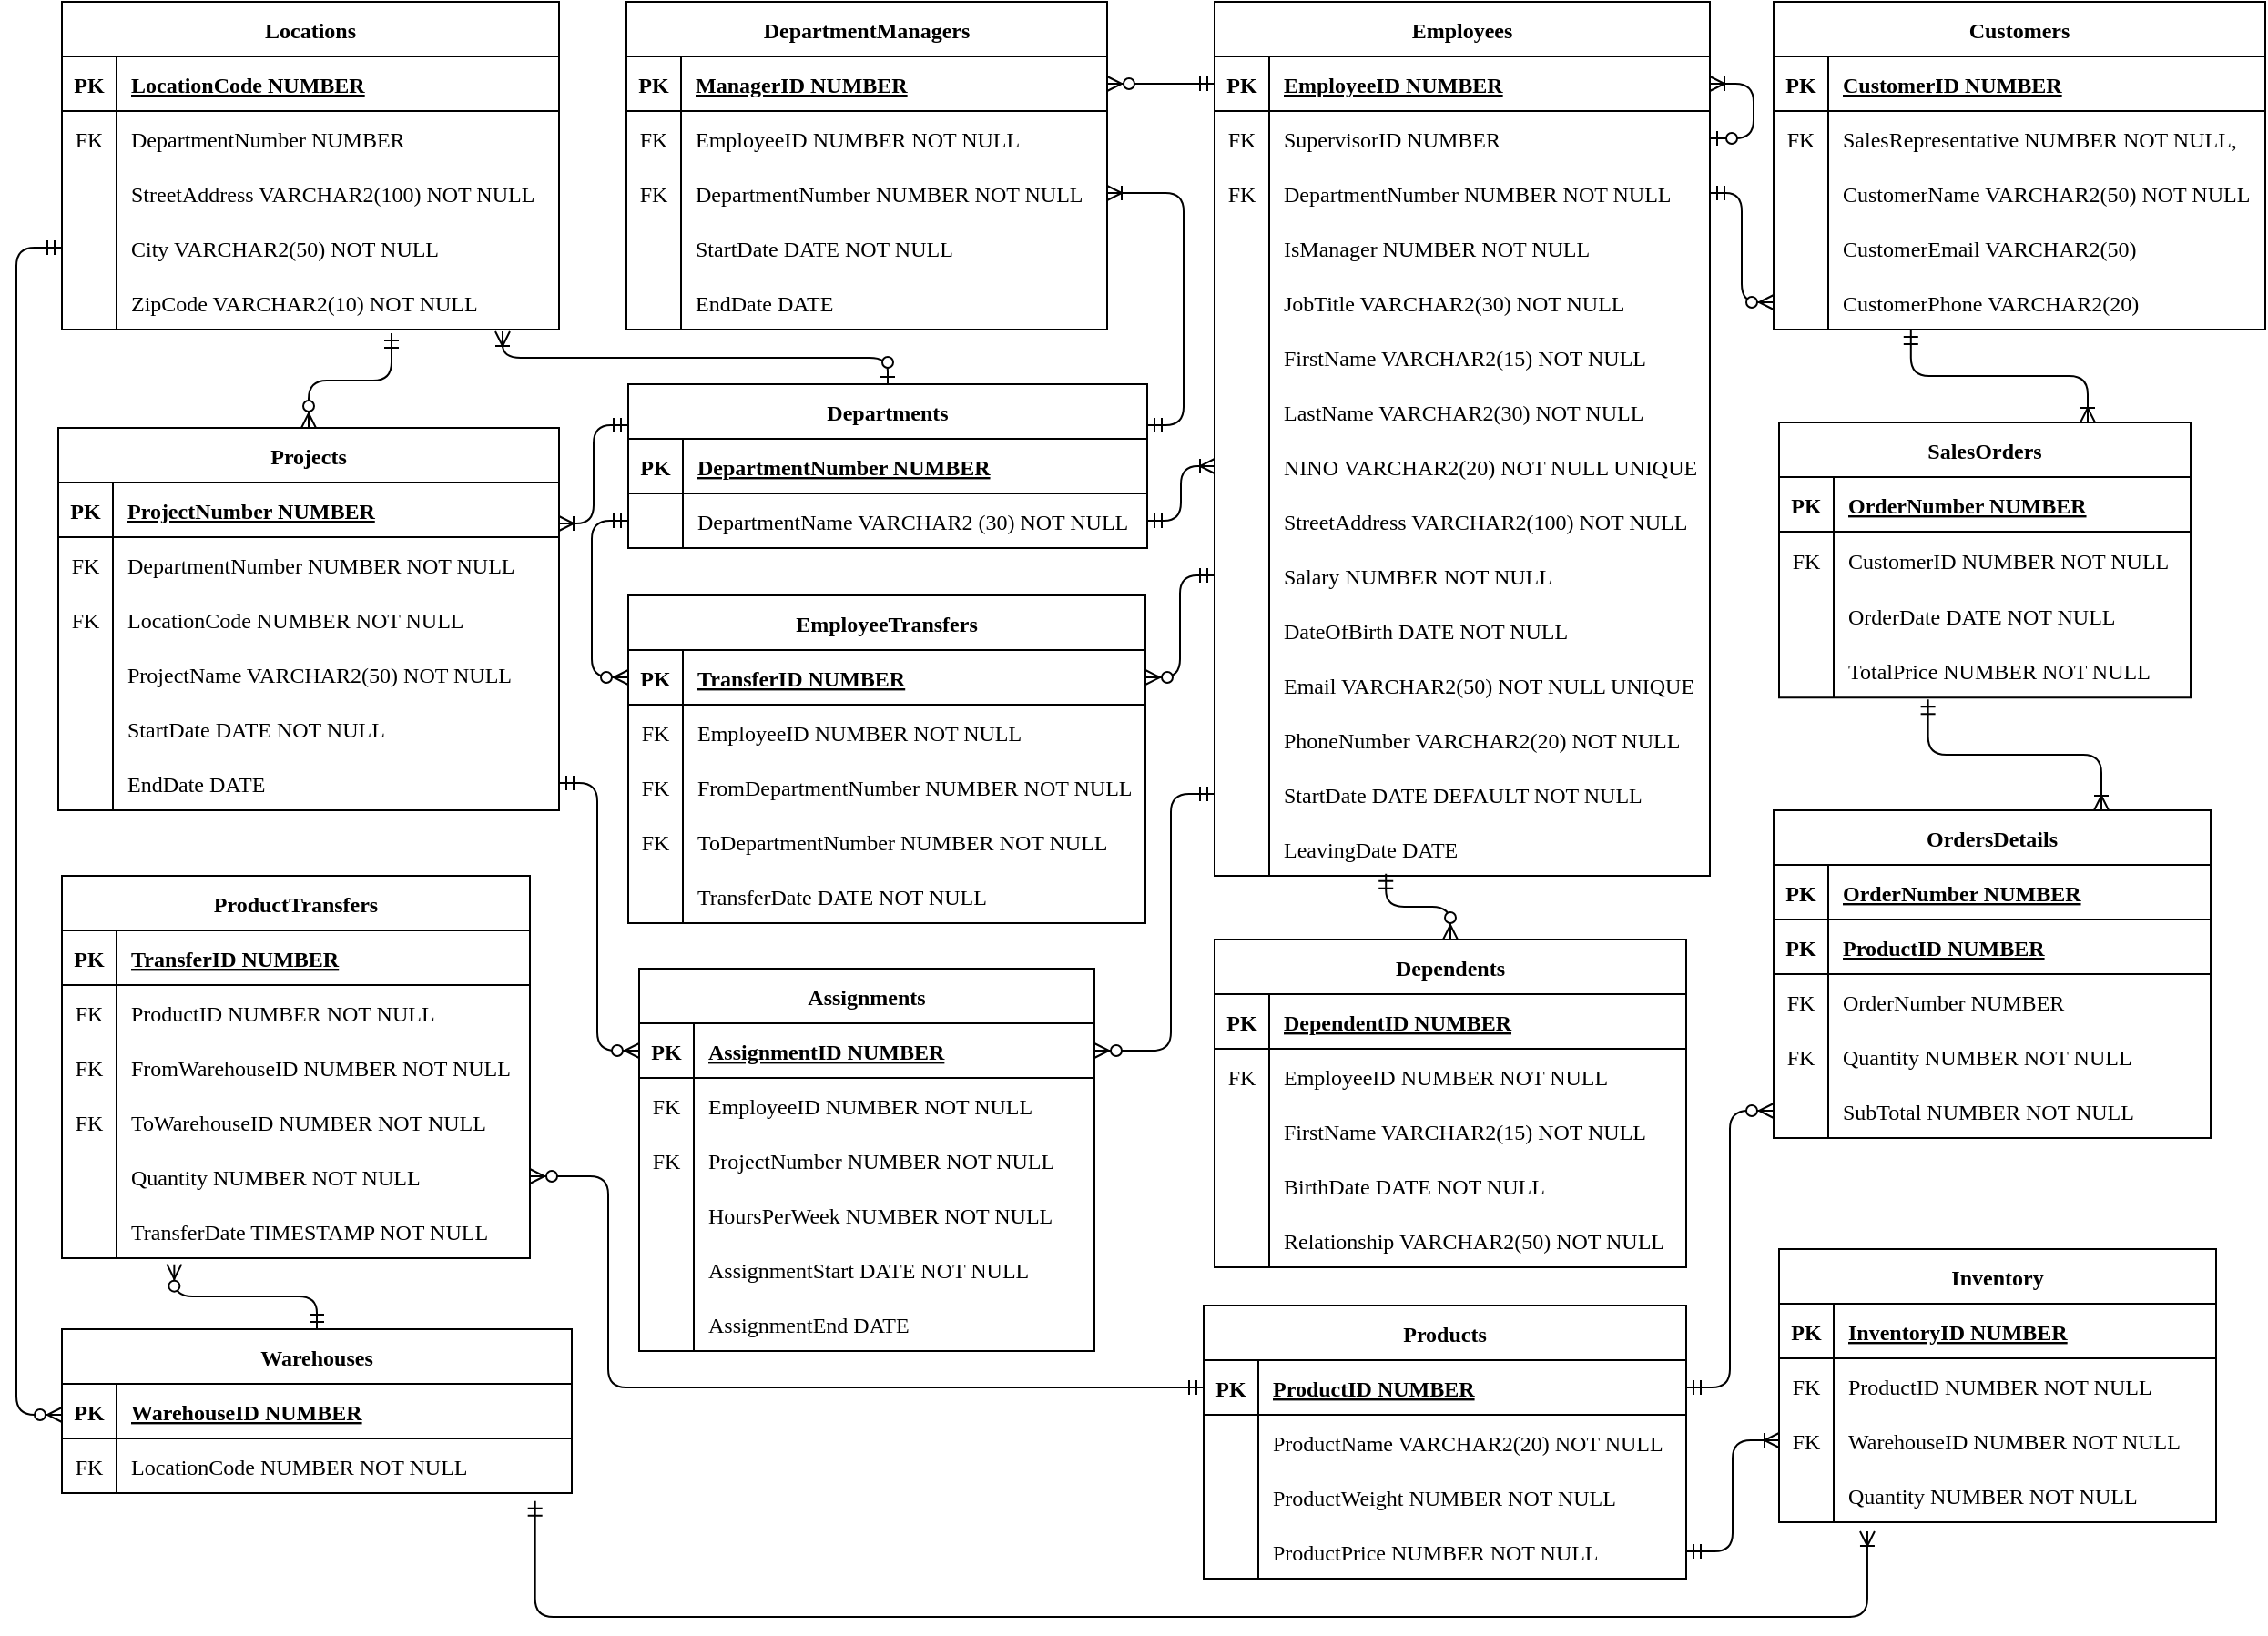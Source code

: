 <mxfile>
    <diagram id="R2lEEEUBdFMjLlhIrx00" name="Page-1">
        <mxGraphModel dx="1409" dy="776" grid="0" gridSize="10" guides="1" tooltips="1" connect="1" arrows="0" fold="1" page="0" pageScale="1" pageWidth="1169" pageHeight="827" math="0" shadow="0" extFonts="Permanent Marker^https://fonts.googleapis.com/css?family=Permanent+Marker">
            <root>
                <mxCell id="0"/>
                <mxCell id="1" parent="0"/>
                <mxCell id="YdTmAqoiLgCzOXmf9878-1" value="Departments" style="shape=table;startSize=30;container=1;collapsible=1;childLayout=tableLayout;fixedRows=1;rowLines=0;fontStyle=1;align=center;resizeLast=1;fontSize=12;spacing=2;horizontal=1;fontFamily=Times New Roman;" parent="1" vertex="1">
                    <mxGeometry x="361" y="241" width="285" height="90" as="geometry"/>
                </mxCell>
                <mxCell id="YdTmAqoiLgCzOXmf9878-2" value="" style="shape=partialRectangle;collapsible=0;dropTarget=0;pointerEvents=0;fillColor=none;points=[[0,0.5],[1,0.5]];portConstraint=eastwest;top=0;left=0;right=0;bottom=1;fontSize=12;spacing=2;horizontal=1;fontFamily=Times New Roman;" parent="YdTmAqoiLgCzOXmf9878-1" vertex="1">
                    <mxGeometry y="30" width="285" height="30" as="geometry"/>
                </mxCell>
                <mxCell id="YdTmAqoiLgCzOXmf9878-3" value="PK" style="shape=partialRectangle;overflow=hidden;connectable=0;fillColor=none;top=0;left=0;bottom=0;right=0;fontStyle=1;fontSize=12;spacing=2;horizontal=1;fontFamily=Times New Roman;" parent="YdTmAqoiLgCzOXmf9878-2" vertex="1">
                    <mxGeometry width="30" height="30" as="geometry">
                        <mxRectangle width="30" height="30" as="alternateBounds"/>
                    </mxGeometry>
                </mxCell>
                <mxCell id="YdTmAqoiLgCzOXmf9878-4" value="DepartmentNumber NUMBER" style="shape=partialRectangle;overflow=hidden;connectable=0;fillColor=none;top=0;left=0;bottom=0;right=0;align=left;spacingLeft=6;fontStyle=5;fontSize=12;spacing=2;horizontal=1;fontFamily=Times New Roman;" parent="YdTmAqoiLgCzOXmf9878-2" vertex="1">
                    <mxGeometry x="30" width="255" height="30" as="geometry">
                        <mxRectangle width="255" height="30" as="alternateBounds"/>
                    </mxGeometry>
                </mxCell>
                <mxCell id="YdTmAqoiLgCzOXmf9878-8" value="" style="shape=partialRectangle;collapsible=0;dropTarget=0;pointerEvents=0;fillColor=none;points=[[0,0.5],[1,0.5]];portConstraint=eastwest;top=0;left=0;right=0;bottom=0;fontSize=12;spacing=2;horizontal=1;fontFamily=Times New Roman;" parent="YdTmAqoiLgCzOXmf9878-1" vertex="1">
                    <mxGeometry y="60" width="285" height="30" as="geometry"/>
                </mxCell>
                <mxCell id="YdTmAqoiLgCzOXmf9878-9" value="" style="shape=partialRectangle;overflow=hidden;connectable=0;fillColor=none;top=0;left=0;bottom=0;right=0;fontSize=12;spacing=2;horizontal=1;fontFamily=Times New Roman;" parent="YdTmAqoiLgCzOXmf9878-8" vertex="1">
                    <mxGeometry width="30" height="30" as="geometry">
                        <mxRectangle width="30" height="30" as="alternateBounds"/>
                    </mxGeometry>
                </mxCell>
                <mxCell id="YdTmAqoiLgCzOXmf9878-10" value="DepartmentName VARCHAR2 (30) NOT NULL" style="shape=partialRectangle;overflow=hidden;connectable=0;fillColor=none;top=0;left=0;bottom=0;right=0;align=left;spacingLeft=6;fontSize=12;spacing=2;horizontal=1;fontFamily=Times New Roman;" parent="YdTmAqoiLgCzOXmf9878-8" vertex="1">
                    <mxGeometry x="30" width="255" height="30" as="geometry">
                        <mxRectangle width="255" height="30" as="alternateBounds"/>
                    </mxGeometry>
                </mxCell>
                <mxCell id="YdTmAqoiLgCzOXmf9878-17" value="Locations" style="shape=table;startSize=30;container=1;collapsible=1;childLayout=tableLayout;fixedRows=1;rowLines=0;fontStyle=1;align=center;resizeLast=1;fontSize=12;spacing=2;horizontal=1;fontFamily=Times New Roman;" parent="1" vertex="1">
                    <mxGeometry x="50" y="31" width="273" height="180" as="geometry"/>
                </mxCell>
                <mxCell id="YdTmAqoiLgCzOXmf9878-18" value="" style="shape=partialRectangle;collapsible=0;dropTarget=0;pointerEvents=0;fillColor=none;points=[[0,0.5],[1,0.5]];portConstraint=eastwest;top=0;left=0;right=0;bottom=1;fontSize=12;spacing=2;horizontal=1;fontFamily=Times New Roman;" parent="YdTmAqoiLgCzOXmf9878-17" vertex="1">
                    <mxGeometry y="30" width="273" height="30" as="geometry"/>
                </mxCell>
                <mxCell id="YdTmAqoiLgCzOXmf9878-19" value="PK" style="shape=partialRectangle;overflow=hidden;connectable=0;fillColor=none;top=0;left=0;bottom=0;right=0;fontStyle=1;fontSize=12;spacing=2;horizontal=1;fontFamily=Times New Roman;" parent="YdTmAqoiLgCzOXmf9878-18" vertex="1">
                    <mxGeometry width="30" height="30" as="geometry">
                        <mxRectangle width="30" height="30" as="alternateBounds"/>
                    </mxGeometry>
                </mxCell>
                <mxCell id="YdTmAqoiLgCzOXmf9878-20" value="LocationCode NUMBER" style="shape=partialRectangle;overflow=hidden;connectable=0;fillColor=none;top=0;left=0;bottom=0;right=0;align=left;spacingLeft=6;fontStyle=5;fontSize=12;spacing=2;horizontal=1;fontFamily=Times New Roman;" parent="YdTmAqoiLgCzOXmf9878-18" vertex="1">
                    <mxGeometry x="30" width="243" height="30" as="geometry">
                        <mxRectangle width="243" height="30" as="alternateBounds"/>
                    </mxGeometry>
                </mxCell>
                <mxCell id="YdTmAqoiLgCzOXmf9878-21" value="" style="shape=partialRectangle;collapsible=0;dropTarget=0;pointerEvents=0;fillColor=none;points=[[0,0.5],[1,0.5]];portConstraint=eastwest;top=0;left=0;right=0;bottom=0;fontSize=12;spacing=2;horizontal=1;fontFamily=Times New Roman;" parent="YdTmAqoiLgCzOXmf9878-17" vertex="1">
                    <mxGeometry y="60" width="273" height="30" as="geometry"/>
                </mxCell>
                <mxCell id="YdTmAqoiLgCzOXmf9878-22" value="FK" style="shape=partialRectangle;overflow=hidden;connectable=0;fillColor=none;top=0;left=0;bottom=0;right=0;fontSize=12;spacing=2;horizontal=1;fontFamily=Times New Roman;" parent="YdTmAqoiLgCzOXmf9878-21" vertex="1">
                    <mxGeometry width="30" height="30" as="geometry">
                        <mxRectangle width="30" height="30" as="alternateBounds"/>
                    </mxGeometry>
                </mxCell>
                <mxCell id="YdTmAqoiLgCzOXmf9878-23" value="DepartmentNumber NUMBER" style="shape=partialRectangle;overflow=hidden;connectable=0;fillColor=none;top=0;left=0;bottom=0;right=0;align=left;spacingLeft=6;fontSize=12;spacing=2;horizontal=1;fontFamily=Times New Roman;" parent="YdTmAqoiLgCzOXmf9878-21" vertex="1">
                    <mxGeometry x="30" width="243" height="30" as="geometry">
                        <mxRectangle width="243" height="30" as="alternateBounds"/>
                    </mxGeometry>
                </mxCell>
                <mxCell id="5" value="" style="shape=partialRectangle;collapsible=0;dropTarget=0;pointerEvents=0;fillColor=none;points=[[0,0.5],[1,0.5]];portConstraint=eastwest;top=0;left=0;right=0;bottom=0;fontSize=12;spacing=2;horizontal=1;fontFamily=Times New Roman;" vertex="1" parent="YdTmAqoiLgCzOXmf9878-17">
                    <mxGeometry y="90" width="273" height="30" as="geometry"/>
                </mxCell>
                <mxCell id="6" value="" style="shape=partialRectangle;overflow=hidden;connectable=0;fillColor=none;top=0;left=0;bottom=0;right=0;fontSize=12;spacing=2;horizontal=1;fontFamily=Times New Roman;" vertex="1" parent="5">
                    <mxGeometry width="30" height="30" as="geometry">
                        <mxRectangle width="30" height="30" as="alternateBounds"/>
                    </mxGeometry>
                </mxCell>
                <mxCell id="7" value="StreetAddress VARCHAR2(100) NOT NULL" style="shape=partialRectangle;overflow=hidden;connectable=0;fillColor=none;top=0;left=0;bottom=0;right=0;align=left;spacingLeft=6;fontSize=12;spacing=2;horizontal=1;fontFamily=Times New Roman;" vertex="1" parent="5">
                    <mxGeometry x="30" width="243" height="30" as="geometry">
                        <mxRectangle width="243" height="30" as="alternateBounds"/>
                    </mxGeometry>
                </mxCell>
                <mxCell id="8" value="" style="shape=partialRectangle;collapsible=0;dropTarget=0;pointerEvents=0;fillColor=none;points=[[0,0.5],[1,0.5]];portConstraint=eastwest;top=0;left=0;right=0;bottom=0;fontSize=12;spacing=2;horizontal=1;fontFamily=Times New Roman;" vertex="1" parent="YdTmAqoiLgCzOXmf9878-17">
                    <mxGeometry y="120" width="273" height="30" as="geometry"/>
                </mxCell>
                <mxCell id="9" value="" style="shape=partialRectangle;overflow=hidden;connectable=0;fillColor=none;top=0;left=0;bottom=0;right=0;fontSize=12;spacing=2;horizontal=1;fontFamily=Times New Roman;" vertex="1" parent="8">
                    <mxGeometry width="30" height="30" as="geometry">
                        <mxRectangle width="30" height="30" as="alternateBounds"/>
                    </mxGeometry>
                </mxCell>
                <mxCell id="10" value="City VARCHAR2(50) NOT NULL" style="shape=partialRectangle;overflow=hidden;connectable=0;fillColor=none;top=0;left=0;bottom=0;right=0;align=left;spacingLeft=6;fontSize=12;spacing=2;horizontal=1;fontFamily=Times New Roman;" vertex="1" parent="8">
                    <mxGeometry x="30" width="243" height="30" as="geometry">
                        <mxRectangle width="243" height="30" as="alternateBounds"/>
                    </mxGeometry>
                </mxCell>
                <mxCell id="11" value="" style="shape=partialRectangle;collapsible=0;dropTarget=0;pointerEvents=0;fillColor=none;points=[[0,0.5],[1,0.5]];portConstraint=eastwest;top=0;left=0;right=0;bottom=0;fontSize=12;spacing=2;horizontal=1;fontFamily=Times New Roman;" vertex="1" parent="YdTmAqoiLgCzOXmf9878-17">
                    <mxGeometry y="150" width="273" height="30" as="geometry"/>
                </mxCell>
                <mxCell id="12" value="" style="shape=partialRectangle;overflow=hidden;connectable=0;fillColor=none;top=0;left=0;bottom=0;right=0;fontSize=12;spacing=2;horizontal=1;fontFamily=Times New Roman;" vertex="1" parent="11">
                    <mxGeometry width="30" height="30" as="geometry">
                        <mxRectangle width="30" height="30" as="alternateBounds"/>
                    </mxGeometry>
                </mxCell>
                <mxCell id="13" value="ZipCode VARCHAR2(10) NOT NULL" style="shape=partialRectangle;overflow=hidden;connectable=0;fillColor=none;top=0;left=0;bottom=0;right=0;align=left;spacingLeft=6;fontSize=12;spacing=2;horizontal=1;fontFamily=Times New Roman;" vertex="1" parent="11">
                    <mxGeometry x="30" width="243" height="30" as="geometry">
                        <mxRectangle width="243" height="30" as="alternateBounds"/>
                    </mxGeometry>
                </mxCell>
                <mxCell id="YdTmAqoiLgCzOXmf9878-34" value="DepartmentManagers" style="shape=table;startSize=30;container=1;collapsible=1;childLayout=tableLayout;fixedRows=1;rowLines=0;fontStyle=1;align=center;resizeLast=1;fontSize=12;spacing=2;horizontal=1;fontFamily=Times New Roman;" parent="1" vertex="1">
                    <mxGeometry x="360" y="31" width="264" height="180" as="geometry"/>
                </mxCell>
                <mxCell id="YdTmAqoiLgCzOXmf9878-35" value="" style="shape=partialRectangle;collapsible=0;dropTarget=0;pointerEvents=0;fillColor=none;points=[[0,0.5],[1,0.5]];portConstraint=eastwest;top=0;left=0;right=0;bottom=1;fontSize=12;spacing=2;horizontal=1;fontFamily=Times New Roman;" parent="YdTmAqoiLgCzOXmf9878-34" vertex="1">
                    <mxGeometry y="30" width="264" height="30" as="geometry"/>
                </mxCell>
                <mxCell id="YdTmAqoiLgCzOXmf9878-36" value="PK" style="shape=partialRectangle;overflow=hidden;connectable=0;fillColor=none;top=0;left=0;bottom=0;right=0;fontStyle=1;fontSize=12;spacing=2;horizontal=1;fontFamily=Times New Roman;" parent="YdTmAqoiLgCzOXmf9878-35" vertex="1">
                    <mxGeometry width="30" height="30" as="geometry">
                        <mxRectangle width="30" height="30" as="alternateBounds"/>
                    </mxGeometry>
                </mxCell>
                <mxCell id="YdTmAqoiLgCzOXmf9878-37" value="ManagerID NUMBER" style="shape=partialRectangle;overflow=hidden;connectable=0;fillColor=none;top=0;left=0;bottom=0;right=0;align=left;spacingLeft=6;fontStyle=5;fontSize=12;spacing=2;horizontal=1;fontFamily=Times New Roman;" parent="YdTmAqoiLgCzOXmf9878-35" vertex="1">
                    <mxGeometry x="30" width="234" height="30" as="geometry">
                        <mxRectangle width="234" height="30" as="alternateBounds"/>
                    </mxGeometry>
                </mxCell>
                <mxCell id="YdTmAqoiLgCzOXmf9878-38" value="" style="shape=partialRectangle;collapsible=0;dropTarget=0;pointerEvents=0;fillColor=none;points=[[0,0.5],[1,0.5]];portConstraint=eastwest;top=0;left=0;right=0;bottom=0;fontSize=12;spacing=2;horizontal=1;fontFamily=Times New Roman;" parent="YdTmAqoiLgCzOXmf9878-34" vertex="1">
                    <mxGeometry y="60" width="264" height="30" as="geometry"/>
                </mxCell>
                <mxCell id="YdTmAqoiLgCzOXmf9878-39" value="FK" style="shape=partialRectangle;overflow=hidden;connectable=0;fillColor=none;top=0;left=0;bottom=0;right=0;fontSize=12;spacing=2;horizontal=1;fontFamily=Times New Roman;" parent="YdTmAqoiLgCzOXmf9878-38" vertex="1">
                    <mxGeometry width="30" height="30" as="geometry">
                        <mxRectangle width="30" height="30" as="alternateBounds"/>
                    </mxGeometry>
                </mxCell>
                <mxCell id="YdTmAqoiLgCzOXmf9878-40" value="EmployeeID NUMBER NOT NULL" style="shape=partialRectangle;overflow=hidden;connectable=0;fillColor=none;top=0;left=0;bottom=0;right=0;align=left;spacingLeft=6;fontSize=12;spacing=2;horizontal=1;fontFamily=Times New Roman;" parent="YdTmAqoiLgCzOXmf9878-38" vertex="1">
                    <mxGeometry x="30" width="234" height="30" as="geometry">
                        <mxRectangle width="234" height="30" as="alternateBounds"/>
                    </mxGeometry>
                </mxCell>
                <mxCell id="YdTmAqoiLgCzOXmf9878-132" value="" style="shape=partialRectangle;collapsible=0;dropTarget=0;pointerEvents=0;fillColor=none;points=[[0,0.5],[1,0.5]];portConstraint=eastwest;top=0;left=0;right=0;bottom=0;fontSize=12;spacing=2;horizontal=1;fontFamily=Times New Roman;" parent="YdTmAqoiLgCzOXmf9878-34" vertex="1">
                    <mxGeometry y="90" width="264" height="30" as="geometry"/>
                </mxCell>
                <mxCell id="YdTmAqoiLgCzOXmf9878-133" value="FK" style="shape=partialRectangle;overflow=hidden;connectable=0;fillColor=none;top=0;left=0;bottom=0;right=0;fontSize=12;spacing=2;horizontal=1;fontFamily=Times New Roman;" parent="YdTmAqoiLgCzOXmf9878-132" vertex="1">
                    <mxGeometry width="30" height="30" as="geometry">
                        <mxRectangle width="30" height="30" as="alternateBounds"/>
                    </mxGeometry>
                </mxCell>
                <mxCell id="YdTmAqoiLgCzOXmf9878-134" value="DepartmentNumber NUMBER NOT NULL" style="shape=partialRectangle;overflow=hidden;connectable=0;fillColor=none;top=0;left=0;bottom=0;right=0;align=left;spacingLeft=6;fontSize=12;spacing=2;horizontal=1;fontFamily=Times New Roman;" parent="YdTmAqoiLgCzOXmf9878-132" vertex="1">
                    <mxGeometry x="30" width="234" height="30" as="geometry">
                        <mxRectangle width="234" height="30" as="alternateBounds"/>
                    </mxGeometry>
                </mxCell>
                <mxCell id="YdTmAqoiLgCzOXmf9878-41" value="" style="shape=partialRectangle;collapsible=0;dropTarget=0;pointerEvents=0;fillColor=none;points=[[0,0.5],[1,0.5]];portConstraint=eastwest;top=0;left=0;right=0;bottom=0;fontSize=12;spacing=2;horizontal=1;fontFamily=Times New Roman;" parent="YdTmAqoiLgCzOXmf9878-34" vertex="1">
                    <mxGeometry y="120" width="264" height="30" as="geometry"/>
                </mxCell>
                <mxCell id="YdTmAqoiLgCzOXmf9878-42" value="" style="shape=partialRectangle;overflow=hidden;connectable=0;fillColor=none;top=0;left=0;bottom=0;right=0;fontSize=12;spacing=2;horizontal=1;fontFamily=Times New Roman;" parent="YdTmAqoiLgCzOXmf9878-41" vertex="1">
                    <mxGeometry width="30" height="30" as="geometry">
                        <mxRectangle width="30" height="30" as="alternateBounds"/>
                    </mxGeometry>
                </mxCell>
                <mxCell id="YdTmAqoiLgCzOXmf9878-43" value="StartDate DATE NOT NULL" style="shape=partialRectangle;overflow=hidden;connectable=0;fillColor=none;top=0;left=0;bottom=0;right=0;align=left;spacingLeft=6;fontSize=12;spacing=2;horizontal=1;fontFamily=Times New Roman;" parent="YdTmAqoiLgCzOXmf9878-41" vertex="1">
                    <mxGeometry x="30" width="234" height="30" as="geometry">
                        <mxRectangle width="234" height="30" as="alternateBounds"/>
                    </mxGeometry>
                </mxCell>
                <mxCell id="YdTmAqoiLgCzOXmf9878-44" value="" style="shape=partialRectangle;collapsible=0;dropTarget=0;pointerEvents=0;fillColor=none;points=[[0,0.5],[1,0.5]];portConstraint=eastwest;top=0;left=0;right=0;bottom=0;fontSize=12;spacing=2;horizontal=1;fontFamily=Times New Roman;" parent="YdTmAqoiLgCzOXmf9878-34" vertex="1">
                    <mxGeometry y="150" width="264" height="30" as="geometry"/>
                </mxCell>
                <mxCell id="YdTmAqoiLgCzOXmf9878-45" value="" style="shape=partialRectangle;overflow=hidden;connectable=0;fillColor=none;top=0;left=0;bottom=0;right=0;fontSize=12;spacing=2;horizontal=1;fontFamily=Times New Roman;" parent="YdTmAqoiLgCzOXmf9878-44" vertex="1">
                    <mxGeometry width="30" height="30" as="geometry">
                        <mxRectangle width="30" height="30" as="alternateBounds"/>
                    </mxGeometry>
                </mxCell>
                <mxCell id="YdTmAqoiLgCzOXmf9878-46" value="EndDate DATE" style="shape=partialRectangle;overflow=hidden;connectable=0;fillColor=none;top=0;left=0;bottom=0;right=0;align=left;spacingLeft=6;fontSize=12;spacing=2;horizontal=1;fontFamily=Times New Roman;" parent="YdTmAqoiLgCzOXmf9878-44" vertex="1">
                    <mxGeometry x="30" width="234" height="30" as="geometry">
                        <mxRectangle width="234" height="30" as="alternateBounds"/>
                    </mxGeometry>
                </mxCell>
                <mxCell id="YdTmAqoiLgCzOXmf9878-47" value="Projects" style="shape=table;startSize=30;container=1;collapsible=1;childLayout=tableLayout;fixedRows=1;rowLines=0;fontStyle=1;align=center;resizeLast=1;fontSize=12;spacing=2;horizontal=1;fontFamily=Times New Roman;" parent="1" vertex="1">
                    <mxGeometry x="48" y="265" width="275" height="210" as="geometry"/>
                </mxCell>
                <mxCell id="YdTmAqoiLgCzOXmf9878-48" value="" style="shape=partialRectangle;collapsible=0;dropTarget=0;pointerEvents=0;fillColor=none;points=[[0,0.5],[1,0.5]];portConstraint=eastwest;top=0;left=0;right=0;bottom=1;fontSize=12;spacing=2;horizontal=1;fontFamily=Times New Roman;" parent="YdTmAqoiLgCzOXmf9878-47" vertex="1">
                    <mxGeometry y="30" width="275" height="30" as="geometry"/>
                </mxCell>
                <mxCell id="YdTmAqoiLgCzOXmf9878-49" value="PK" style="shape=partialRectangle;overflow=hidden;connectable=0;fillColor=none;top=0;left=0;bottom=0;right=0;fontStyle=1;fontSize=12;spacing=2;horizontal=1;fontFamily=Times New Roman;" parent="YdTmAqoiLgCzOXmf9878-48" vertex="1">
                    <mxGeometry width="30" height="30" as="geometry">
                        <mxRectangle width="30" height="30" as="alternateBounds"/>
                    </mxGeometry>
                </mxCell>
                <mxCell id="YdTmAqoiLgCzOXmf9878-50" value="ProjectNumber NUMBER" style="shape=partialRectangle;overflow=hidden;connectable=0;fillColor=none;top=0;left=0;bottom=0;right=0;align=left;spacingLeft=6;fontStyle=5;fontSize=12;spacing=2;horizontal=1;fontFamily=Times New Roman;" parent="YdTmAqoiLgCzOXmf9878-48" vertex="1">
                    <mxGeometry x="30" width="245" height="30" as="geometry">
                        <mxRectangle width="245" height="30" as="alternateBounds"/>
                    </mxGeometry>
                </mxCell>
                <mxCell id="YdTmAqoiLgCzOXmf9878-51" value="" style="shape=partialRectangle;collapsible=0;dropTarget=0;pointerEvents=0;fillColor=none;points=[[0,0.5],[1,0.5]];portConstraint=eastwest;top=0;left=0;right=0;bottom=0;fontSize=12;spacing=2;horizontal=1;fontFamily=Times New Roman;" parent="YdTmAqoiLgCzOXmf9878-47" vertex="1">
                    <mxGeometry y="60" width="275" height="30" as="geometry"/>
                </mxCell>
                <mxCell id="YdTmAqoiLgCzOXmf9878-52" value="FK" style="shape=partialRectangle;overflow=hidden;connectable=0;fillColor=none;top=0;left=0;bottom=0;right=0;fontSize=12;spacing=2;horizontal=1;fontFamily=Times New Roman;" parent="YdTmAqoiLgCzOXmf9878-51" vertex="1">
                    <mxGeometry width="30" height="30" as="geometry">
                        <mxRectangle width="30" height="30" as="alternateBounds"/>
                    </mxGeometry>
                </mxCell>
                <mxCell id="YdTmAqoiLgCzOXmf9878-53" value="DepartmentNumber NUMBER NOT NULL" style="shape=partialRectangle;overflow=hidden;connectable=0;fillColor=none;top=0;left=0;bottom=0;right=0;align=left;spacingLeft=6;fontSize=12;spacing=2;horizontal=1;fontFamily=Times New Roman;" parent="YdTmAqoiLgCzOXmf9878-51" vertex="1">
                    <mxGeometry x="30" width="245" height="30" as="geometry">
                        <mxRectangle width="245" height="30" as="alternateBounds"/>
                    </mxGeometry>
                </mxCell>
                <mxCell id="YdTmAqoiLgCzOXmf9878-66" value="" style="shape=partialRectangle;collapsible=0;dropTarget=0;pointerEvents=0;fillColor=none;points=[[0,0.5],[1,0.5]];portConstraint=eastwest;top=0;left=0;right=0;bottom=0;fontSize=12;spacing=2;horizontal=1;fontFamily=Times New Roman;" parent="YdTmAqoiLgCzOXmf9878-47" vertex="1">
                    <mxGeometry y="90" width="275" height="30" as="geometry"/>
                </mxCell>
                <mxCell id="YdTmAqoiLgCzOXmf9878-67" value="FK" style="shape=partialRectangle;overflow=hidden;connectable=0;fillColor=none;top=0;left=0;bottom=0;right=0;fontSize=12;spacing=2;horizontal=1;fontFamily=Times New Roman;" parent="YdTmAqoiLgCzOXmf9878-66" vertex="1">
                    <mxGeometry width="30" height="30" as="geometry">
                        <mxRectangle width="30" height="30" as="alternateBounds"/>
                    </mxGeometry>
                </mxCell>
                <mxCell id="YdTmAqoiLgCzOXmf9878-68" value="LocationCode NUMBER NOT NULL" style="shape=partialRectangle;overflow=hidden;connectable=0;fillColor=none;top=0;left=0;bottom=0;right=0;align=left;spacingLeft=6;fontSize=12;spacing=2;horizontal=1;fontFamily=Times New Roman;" parent="YdTmAqoiLgCzOXmf9878-66" vertex="1">
                    <mxGeometry x="30" width="245" height="30" as="geometry">
                        <mxRectangle width="245" height="30" as="alternateBounds"/>
                    </mxGeometry>
                </mxCell>
                <mxCell id="YdTmAqoiLgCzOXmf9878-57" value="" style="shape=partialRectangle;collapsible=0;dropTarget=0;pointerEvents=0;fillColor=none;points=[[0,0.5],[1,0.5]];portConstraint=eastwest;top=0;left=0;right=0;bottom=0;fontSize=12;spacing=2;horizontal=1;fontFamily=Times New Roman;" parent="YdTmAqoiLgCzOXmf9878-47" vertex="1">
                    <mxGeometry y="120" width="275" height="30" as="geometry"/>
                </mxCell>
                <mxCell id="YdTmAqoiLgCzOXmf9878-58" value="" style="shape=partialRectangle;overflow=hidden;connectable=0;fillColor=none;top=0;left=0;bottom=0;right=0;fontSize=12;spacing=2;horizontal=1;fontFamily=Times New Roman;" parent="YdTmAqoiLgCzOXmf9878-57" vertex="1">
                    <mxGeometry width="30" height="30" as="geometry">
                        <mxRectangle width="30" height="30" as="alternateBounds"/>
                    </mxGeometry>
                </mxCell>
                <mxCell id="YdTmAqoiLgCzOXmf9878-59" value="ProjectName VARCHAR2(50) NOT NULL" style="shape=partialRectangle;overflow=hidden;connectable=0;fillColor=none;top=0;left=0;bottom=0;right=0;align=left;spacingLeft=6;fontSize=12;spacing=2;horizontal=1;fontFamily=Times New Roman;" parent="YdTmAqoiLgCzOXmf9878-57" vertex="1">
                    <mxGeometry x="30" width="245" height="30" as="geometry">
                        <mxRectangle width="245" height="30" as="alternateBounds"/>
                    </mxGeometry>
                </mxCell>
                <mxCell id="26" value="" style="shape=partialRectangle;collapsible=0;dropTarget=0;pointerEvents=0;fillColor=none;points=[[0,0.5],[1,0.5]];portConstraint=eastwest;top=0;left=0;right=0;bottom=0;fontSize=12;spacing=2;horizontal=1;fontFamily=Times New Roman;" vertex="1" parent="YdTmAqoiLgCzOXmf9878-47">
                    <mxGeometry y="150" width="275" height="30" as="geometry"/>
                </mxCell>
                <mxCell id="27" value="" style="shape=partialRectangle;overflow=hidden;connectable=0;fillColor=none;top=0;left=0;bottom=0;right=0;fontSize=12;spacing=2;horizontal=1;fontFamily=Times New Roman;" vertex="1" parent="26">
                    <mxGeometry width="30" height="30" as="geometry">
                        <mxRectangle width="30" height="30" as="alternateBounds"/>
                    </mxGeometry>
                </mxCell>
                <mxCell id="28" value="StartDate DATE NOT NULL" style="shape=partialRectangle;overflow=hidden;connectable=0;fillColor=none;top=0;left=0;bottom=0;right=0;align=left;spacingLeft=6;fontSize=12;spacing=2;horizontal=1;fontFamily=Times New Roman;" vertex="1" parent="26">
                    <mxGeometry x="30" width="245" height="30" as="geometry">
                        <mxRectangle width="245" height="30" as="alternateBounds"/>
                    </mxGeometry>
                </mxCell>
                <mxCell id="29" value="" style="shape=partialRectangle;collapsible=0;dropTarget=0;pointerEvents=0;fillColor=none;points=[[0,0.5],[1,0.5]];portConstraint=eastwest;top=0;left=0;right=0;bottom=0;fontSize=12;spacing=2;horizontal=1;fontFamily=Times New Roman;" vertex="1" parent="YdTmAqoiLgCzOXmf9878-47">
                    <mxGeometry y="180" width="275" height="30" as="geometry"/>
                </mxCell>
                <mxCell id="30" value="" style="shape=partialRectangle;overflow=hidden;connectable=0;fillColor=none;top=0;left=0;bottom=0;right=0;fontSize=12;spacing=2;horizontal=1;fontFamily=Times New Roman;" vertex="1" parent="29">
                    <mxGeometry width="30" height="30" as="geometry">
                        <mxRectangle width="30" height="30" as="alternateBounds"/>
                    </mxGeometry>
                </mxCell>
                <mxCell id="31" value="EndDate DATE" style="shape=partialRectangle;overflow=hidden;connectable=0;fillColor=none;top=0;left=0;bottom=0;right=0;align=left;spacingLeft=6;fontSize=12;spacing=2;horizontal=1;fontFamily=Times New Roman;" vertex="1" parent="29">
                    <mxGeometry x="30" width="245" height="30" as="geometry">
                        <mxRectangle width="245" height="30" as="alternateBounds"/>
                    </mxGeometry>
                </mxCell>
                <mxCell id="YdTmAqoiLgCzOXmf9878-73" value="Employees" style="shape=table;startSize=30;container=1;collapsible=1;childLayout=tableLayout;fixedRows=1;rowLines=0;fontStyle=1;align=center;resizeLast=1;fontSize=12;spacing=2;horizontal=1;fontFamily=Times New Roman;" parent="1" vertex="1">
                    <mxGeometry x="683" y="31" width="272" height="480" as="geometry"/>
                </mxCell>
                <mxCell id="YdTmAqoiLgCzOXmf9878-74" value="" style="shape=partialRectangle;collapsible=0;dropTarget=0;pointerEvents=0;fillColor=none;points=[[0,0.5],[1,0.5]];portConstraint=eastwest;top=0;left=0;right=0;bottom=1;fontSize=12;spacing=2;horizontal=1;fontFamily=Times New Roman;" parent="YdTmAqoiLgCzOXmf9878-73" vertex="1">
                    <mxGeometry y="30" width="272" height="30" as="geometry"/>
                </mxCell>
                <mxCell id="YdTmAqoiLgCzOXmf9878-75" value="PK" style="shape=partialRectangle;overflow=hidden;connectable=0;fillColor=none;top=0;left=0;bottom=0;right=0;fontStyle=1;fontSize=12;spacing=2;horizontal=1;fontFamily=Times New Roman;" parent="YdTmAqoiLgCzOXmf9878-74" vertex="1">
                    <mxGeometry width="30" height="30" as="geometry">
                        <mxRectangle width="30" height="30" as="alternateBounds"/>
                    </mxGeometry>
                </mxCell>
                <mxCell id="YdTmAqoiLgCzOXmf9878-76" value="EmployeeID NUMBER" style="shape=partialRectangle;overflow=hidden;connectable=0;fillColor=none;top=0;left=0;bottom=0;right=0;align=left;spacingLeft=6;fontStyle=5;fontSize=12;spacing=2;horizontal=1;fontFamily=Times New Roman;" parent="YdTmAqoiLgCzOXmf9878-74" vertex="1">
                    <mxGeometry x="30" width="242" height="30" as="geometry">
                        <mxRectangle width="242" height="30" as="alternateBounds"/>
                    </mxGeometry>
                </mxCell>
                <mxCell id="YdTmAqoiLgCzOXmf9878-154" value="" style="shape=partialRectangle;collapsible=0;dropTarget=0;pointerEvents=0;fillColor=none;points=[[0,0.5],[1,0.5]];portConstraint=eastwest;top=0;left=0;right=0;bottom=0;fontSize=12;spacing=2;horizontal=1;fontFamily=Times New Roman;" parent="YdTmAqoiLgCzOXmf9878-73" vertex="1">
                    <mxGeometry y="60" width="272" height="30" as="geometry"/>
                </mxCell>
                <mxCell id="YdTmAqoiLgCzOXmf9878-155" value="FK" style="shape=partialRectangle;overflow=hidden;connectable=0;fillColor=none;top=0;left=0;bottom=0;right=0;fontSize=12;spacing=2;horizontal=1;fontFamily=Times New Roman;" parent="YdTmAqoiLgCzOXmf9878-154" vertex="1">
                    <mxGeometry width="30" height="30" as="geometry">
                        <mxRectangle width="30" height="30" as="alternateBounds"/>
                    </mxGeometry>
                </mxCell>
                <mxCell id="YdTmAqoiLgCzOXmf9878-156" value="SupervisorID NUMBER" style="shape=partialRectangle;overflow=hidden;connectable=0;fillColor=none;top=0;left=0;bottom=0;right=0;align=left;spacingLeft=6;fontSize=12;spacing=2;horizontal=1;fontFamily=Times New Roman;" parent="YdTmAqoiLgCzOXmf9878-154" vertex="1">
                    <mxGeometry x="30" width="242" height="30" as="geometry">
                        <mxRectangle width="242" height="30" as="alternateBounds"/>
                    </mxGeometry>
                </mxCell>
                <mxCell id="YdTmAqoiLgCzOXmf9878-110" value="" style="shape=partialRectangle;collapsible=0;dropTarget=0;pointerEvents=0;fillColor=none;points=[[0,0.5],[1,0.5]];portConstraint=eastwest;top=0;left=0;right=0;bottom=0;fontSize=12;spacing=2;horizontal=1;fontFamily=Times New Roman;" parent="YdTmAqoiLgCzOXmf9878-73" vertex="1">
                    <mxGeometry y="90" width="272" height="30" as="geometry"/>
                </mxCell>
                <mxCell id="YdTmAqoiLgCzOXmf9878-111" value="FK" style="shape=partialRectangle;overflow=hidden;connectable=0;fillColor=none;top=0;left=0;bottom=0;right=0;fontSize=12;spacing=2;horizontal=1;fontFamily=Times New Roman;" parent="YdTmAqoiLgCzOXmf9878-110" vertex="1">
                    <mxGeometry width="30" height="30" as="geometry">
                        <mxRectangle width="30" height="30" as="alternateBounds"/>
                    </mxGeometry>
                </mxCell>
                <mxCell id="YdTmAqoiLgCzOXmf9878-112" value="DepartmentNumber NUMBER NOT NULL" style="shape=partialRectangle;overflow=hidden;connectable=0;fillColor=none;top=0;left=0;bottom=0;right=0;align=left;spacingLeft=6;fontSize=12;spacing=2;horizontal=1;fontFamily=Times New Roman;" parent="YdTmAqoiLgCzOXmf9878-110" vertex="1">
                    <mxGeometry x="30" width="242" height="30" as="geometry">
                        <mxRectangle width="242" height="30" as="alternateBounds"/>
                    </mxGeometry>
                </mxCell>
                <mxCell id="YdTmAqoiLgCzOXmf9878-77" value="" style="shape=partialRectangle;collapsible=0;dropTarget=0;pointerEvents=0;fillColor=none;points=[[0,0.5],[1,0.5]];portConstraint=eastwest;top=0;left=0;right=0;bottom=0;fontSize=12;spacing=2;horizontal=1;fontFamily=Times New Roman;" parent="YdTmAqoiLgCzOXmf9878-73" vertex="1">
                    <mxGeometry y="120" width="272" height="30" as="geometry"/>
                </mxCell>
                <mxCell id="YdTmAqoiLgCzOXmf9878-78" value="" style="shape=partialRectangle;overflow=hidden;connectable=0;fillColor=none;top=0;left=0;bottom=0;right=0;fontSize=12;spacing=2;horizontal=1;fontFamily=Times New Roman;" parent="YdTmAqoiLgCzOXmf9878-77" vertex="1">
                    <mxGeometry width="30" height="30" as="geometry">
                        <mxRectangle width="30" height="30" as="alternateBounds"/>
                    </mxGeometry>
                </mxCell>
                <mxCell id="YdTmAqoiLgCzOXmf9878-79" value="IsManager NUMBER NOT NULL" style="shape=partialRectangle;overflow=hidden;connectable=0;fillColor=none;top=0;left=0;bottom=0;right=0;align=left;spacingLeft=6;fontSize=12;spacing=2;horizontal=1;fontFamily=Times New Roman;" parent="YdTmAqoiLgCzOXmf9878-77" vertex="1">
                    <mxGeometry x="30" width="242" height="30" as="geometry">
                        <mxRectangle width="242" height="30" as="alternateBounds"/>
                    </mxGeometry>
                </mxCell>
                <mxCell id="YdTmAqoiLgCzOXmf9878-86" value="" style="shape=partialRectangle;collapsible=0;dropTarget=0;pointerEvents=0;fillColor=none;points=[[0,0.5],[1,0.5]];portConstraint=eastwest;top=0;left=0;right=0;bottom=0;fontSize=12;spacing=2;horizontal=1;fontFamily=Times New Roman;" parent="YdTmAqoiLgCzOXmf9878-73" vertex="1">
                    <mxGeometry y="150" width="272" height="30" as="geometry"/>
                </mxCell>
                <mxCell id="YdTmAqoiLgCzOXmf9878-87" value="" style="shape=partialRectangle;overflow=hidden;connectable=0;fillColor=none;top=0;left=0;bottom=0;right=0;fontSize=12;spacing=2;horizontal=1;fontFamily=Times New Roman;" parent="YdTmAqoiLgCzOXmf9878-86" vertex="1">
                    <mxGeometry width="30" height="30" as="geometry">
                        <mxRectangle width="30" height="30" as="alternateBounds"/>
                    </mxGeometry>
                </mxCell>
                <mxCell id="YdTmAqoiLgCzOXmf9878-88" value="JobTitle VARCHAR2(30) NOT NULL" style="shape=partialRectangle;overflow=hidden;connectable=0;fillColor=none;top=0;left=0;bottom=0;right=0;align=left;spacingLeft=6;fontSize=12;spacing=2;horizontal=1;fontFamily=Times New Roman;" parent="YdTmAqoiLgCzOXmf9878-86" vertex="1">
                    <mxGeometry x="30" width="242" height="30" as="geometry">
                        <mxRectangle width="242" height="30" as="alternateBounds"/>
                    </mxGeometry>
                </mxCell>
                <mxCell id="14" value="" style="shape=partialRectangle;collapsible=0;dropTarget=0;pointerEvents=0;fillColor=none;points=[[0,0.5],[1,0.5]];portConstraint=eastwest;top=0;left=0;right=0;bottom=0;fontSize=12;spacing=2;horizontal=1;fontFamily=Times New Roman;" vertex="1" parent="YdTmAqoiLgCzOXmf9878-73">
                    <mxGeometry y="180" width="272" height="30" as="geometry"/>
                </mxCell>
                <mxCell id="15" value="" style="shape=partialRectangle;overflow=hidden;connectable=0;fillColor=none;top=0;left=0;bottom=0;right=0;fontSize=12;spacing=2;horizontal=1;fontFamily=Times New Roman;" vertex="1" parent="14">
                    <mxGeometry width="30" height="30" as="geometry">
                        <mxRectangle width="30" height="30" as="alternateBounds"/>
                    </mxGeometry>
                </mxCell>
                <mxCell id="16" value="FirstName VARCHAR2(15) NOT NULL" style="shape=partialRectangle;overflow=hidden;connectable=0;fillColor=none;top=0;left=0;bottom=0;right=0;align=left;spacingLeft=6;fontSize=12;spacing=2;horizontal=1;fontFamily=Times New Roman;" vertex="1" parent="14">
                    <mxGeometry x="30" width="242" height="30" as="geometry">
                        <mxRectangle width="242" height="30" as="alternateBounds"/>
                    </mxGeometry>
                </mxCell>
                <mxCell id="YdTmAqoiLgCzOXmf9878-89" value="" style="shape=partialRectangle;collapsible=0;dropTarget=0;pointerEvents=0;fillColor=none;points=[[0,0.5],[1,0.5]];portConstraint=eastwest;top=0;left=0;right=0;bottom=0;fontSize=12;spacing=2;horizontal=1;fontFamily=Times New Roman;" parent="YdTmAqoiLgCzOXmf9878-73" vertex="1">
                    <mxGeometry y="210" width="272" height="30" as="geometry"/>
                </mxCell>
                <mxCell id="YdTmAqoiLgCzOXmf9878-90" value="" style="shape=partialRectangle;overflow=hidden;connectable=0;fillColor=none;top=0;left=0;bottom=0;right=0;fontSize=12;spacing=2;horizontal=1;fontFamily=Times New Roman;" parent="YdTmAqoiLgCzOXmf9878-89" vertex="1">
                    <mxGeometry width="30" height="30" as="geometry">
                        <mxRectangle width="30" height="30" as="alternateBounds"/>
                    </mxGeometry>
                </mxCell>
                <mxCell id="YdTmAqoiLgCzOXmf9878-91" value="LastName VARCHAR2(30) NOT NULL" style="shape=partialRectangle;overflow=hidden;connectable=0;fillColor=none;top=0;left=0;bottom=0;right=0;align=left;spacingLeft=6;fontSize=12;spacing=2;horizontal=1;fontFamily=Times New Roman;" parent="YdTmAqoiLgCzOXmf9878-89" vertex="1">
                    <mxGeometry x="30" width="242" height="30" as="geometry">
                        <mxRectangle width="242" height="30" as="alternateBounds"/>
                    </mxGeometry>
                </mxCell>
                <mxCell id="YdTmAqoiLgCzOXmf9878-92" value="" style="shape=partialRectangle;collapsible=0;dropTarget=0;pointerEvents=0;fillColor=none;points=[[0,0.5],[1,0.5]];portConstraint=eastwest;top=0;left=0;right=0;bottom=0;fontSize=12;spacing=2;horizontal=1;fontFamily=Times New Roman;" parent="YdTmAqoiLgCzOXmf9878-73" vertex="1">
                    <mxGeometry y="240" width="272" height="30" as="geometry"/>
                </mxCell>
                <mxCell id="YdTmAqoiLgCzOXmf9878-93" value="" style="shape=partialRectangle;overflow=hidden;connectable=0;fillColor=none;top=0;left=0;bottom=0;right=0;fontSize=12;spacing=2;horizontal=1;fontFamily=Times New Roman;" parent="YdTmAqoiLgCzOXmf9878-92" vertex="1">
                    <mxGeometry width="30" height="30" as="geometry">
                        <mxRectangle width="30" height="30" as="alternateBounds"/>
                    </mxGeometry>
                </mxCell>
                <mxCell id="YdTmAqoiLgCzOXmf9878-94" value="NINO VARCHAR2(20) NOT NULL UNIQUE" style="shape=partialRectangle;overflow=hidden;connectable=0;fillColor=none;top=0;left=0;bottom=0;right=0;align=left;spacingLeft=6;fontSize=12;spacing=2;horizontal=1;fontFamily=Times New Roman;" parent="YdTmAqoiLgCzOXmf9878-92" vertex="1">
                    <mxGeometry x="30" width="242" height="30" as="geometry">
                        <mxRectangle width="242" height="30" as="alternateBounds"/>
                    </mxGeometry>
                </mxCell>
                <mxCell id="YdTmAqoiLgCzOXmf9878-95" value="" style="shape=partialRectangle;collapsible=0;dropTarget=0;pointerEvents=0;fillColor=none;points=[[0,0.5],[1,0.5]];portConstraint=eastwest;top=0;left=0;right=0;bottom=0;fontSize=12;spacing=2;horizontal=1;fontFamily=Times New Roman;" parent="YdTmAqoiLgCzOXmf9878-73" vertex="1">
                    <mxGeometry y="270" width="272" height="30" as="geometry"/>
                </mxCell>
                <mxCell id="YdTmAqoiLgCzOXmf9878-96" value="" style="shape=partialRectangle;overflow=hidden;connectable=0;fillColor=none;top=0;left=0;bottom=0;right=0;fontSize=12;spacing=2;horizontal=1;fontFamily=Times New Roman;" parent="YdTmAqoiLgCzOXmf9878-95" vertex="1">
                    <mxGeometry width="30" height="30" as="geometry">
                        <mxRectangle width="30" height="30" as="alternateBounds"/>
                    </mxGeometry>
                </mxCell>
                <mxCell id="YdTmAqoiLgCzOXmf9878-97" value="StreetAddress VARCHAR2(100) NOT NULL" style="shape=partialRectangle;overflow=hidden;connectable=0;fillColor=none;top=0;left=0;bottom=0;right=0;align=left;spacingLeft=6;fontSize=12;spacing=2;horizontal=1;fontFamily=Times New Roman;" parent="YdTmAqoiLgCzOXmf9878-95" vertex="1">
                    <mxGeometry x="30" width="242" height="30" as="geometry">
                        <mxRectangle width="242" height="30" as="alternateBounds"/>
                    </mxGeometry>
                </mxCell>
                <mxCell id="YdTmAqoiLgCzOXmf9878-98" value="" style="shape=partialRectangle;collapsible=0;dropTarget=0;pointerEvents=0;fillColor=none;points=[[0,0.5],[1,0.5]];portConstraint=eastwest;top=0;left=0;right=0;bottom=0;fontSize=12;spacing=2;horizontal=1;fontFamily=Times New Roman;" parent="YdTmAqoiLgCzOXmf9878-73" vertex="1">
                    <mxGeometry y="300" width="272" height="30" as="geometry"/>
                </mxCell>
                <mxCell id="YdTmAqoiLgCzOXmf9878-99" value="" style="shape=partialRectangle;overflow=hidden;connectable=0;fillColor=none;top=0;left=0;bottom=0;right=0;fontSize=12;spacing=2;horizontal=1;fontFamily=Times New Roman;" parent="YdTmAqoiLgCzOXmf9878-98" vertex="1">
                    <mxGeometry width="30" height="30" as="geometry">
                        <mxRectangle width="30" height="30" as="alternateBounds"/>
                    </mxGeometry>
                </mxCell>
                <mxCell id="YdTmAqoiLgCzOXmf9878-100" value="Salary NUMBER NOT NULL" style="shape=partialRectangle;overflow=hidden;connectable=0;fillColor=none;top=0;left=0;bottom=0;right=0;align=left;spacingLeft=6;fontSize=12;spacing=2;horizontal=1;fontFamily=Times New Roman;" parent="YdTmAqoiLgCzOXmf9878-98" vertex="1">
                    <mxGeometry x="30" width="242" height="30" as="geometry">
                        <mxRectangle width="242" height="30" as="alternateBounds"/>
                    </mxGeometry>
                </mxCell>
                <mxCell id="YdTmAqoiLgCzOXmf9878-101" value="" style="shape=partialRectangle;collapsible=0;dropTarget=0;pointerEvents=0;fillColor=none;points=[[0,0.5],[1,0.5]];portConstraint=eastwest;top=0;left=0;right=0;bottom=0;fontSize=12;spacing=2;horizontal=1;fontFamily=Times New Roman;" parent="YdTmAqoiLgCzOXmf9878-73" vertex="1">
                    <mxGeometry y="330" width="272" height="30" as="geometry"/>
                </mxCell>
                <mxCell id="YdTmAqoiLgCzOXmf9878-102" value="" style="shape=partialRectangle;overflow=hidden;connectable=0;fillColor=none;top=0;left=0;bottom=0;right=0;fontSize=12;spacing=2;horizontal=1;fontFamily=Times New Roman;" parent="YdTmAqoiLgCzOXmf9878-101" vertex="1">
                    <mxGeometry width="30" height="30" as="geometry">
                        <mxRectangle width="30" height="30" as="alternateBounds"/>
                    </mxGeometry>
                </mxCell>
                <mxCell id="YdTmAqoiLgCzOXmf9878-103" value="DateOfBirth DATE NOT NULL" style="shape=partialRectangle;overflow=hidden;connectable=0;fillColor=none;top=0;left=0;bottom=0;right=0;align=left;spacingLeft=6;fontSize=12;spacing=2;horizontal=1;fontFamily=Times New Roman;" parent="YdTmAqoiLgCzOXmf9878-101" vertex="1">
                    <mxGeometry x="30" width="242" height="30" as="geometry">
                        <mxRectangle width="242" height="30" as="alternateBounds"/>
                    </mxGeometry>
                </mxCell>
                <mxCell id="YdTmAqoiLgCzOXmf9878-104" value="" style="shape=partialRectangle;collapsible=0;dropTarget=0;pointerEvents=0;fillColor=none;points=[[0,0.5],[1,0.5]];portConstraint=eastwest;top=0;left=0;right=0;bottom=0;fontSize=12;spacing=2;horizontal=1;fontFamily=Times New Roman;" parent="YdTmAqoiLgCzOXmf9878-73" vertex="1">
                    <mxGeometry y="360" width="272" height="30" as="geometry"/>
                </mxCell>
                <mxCell id="YdTmAqoiLgCzOXmf9878-105" value="" style="shape=partialRectangle;overflow=hidden;connectable=0;fillColor=none;top=0;left=0;bottom=0;right=0;fontSize=12;spacing=2;horizontal=1;fontFamily=Times New Roman;" parent="YdTmAqoiLgCzOXmf9878-104" vertex="1">
                    <mxGeometry width="30" height="30" as="geometry">
                        <mxRectangle width="30" height="30" as="alternateBounds"/>
                    </mxGeometry>
                </mxCell>
                <mxCell id="YdTmAqoiLgCzOXmf9878-106" value="Email VARCHAR2(50) NOT NULL UNIQUE" style="shape=partialRectangle;overflow=hidden;connectable=0;fillColor=none;top=0;left=0;bottom=0;right=0;align=left;spacingLeft=6;fontSize=12;spacing=2;horizontal=1;fontFamily=Times New Roman;" parent="YdTmAqoiLgCzOXmf9878-104" vertex="1">
                    <mxGeometry x="30" width="242" height="30" as="geometry">
                        <mxRectangle width="242" height="30" as="alternateBounds"/>
                    </mxGeometry>
                </mxCell>
                <mxCell id="YdTmAqoiLgCzOXmf9878-107" value="" style="shape=partialRectangle;collapsible=0;dropTarget=0;pointerEvents=0;fillColor=none;points=[[0,0.5],[1,0.5]];portConstraint=eastwest;top=0;left=0;right=0;bottom=0;fontSize=12;spacing=2;horizontal=1;fontFamily=Times New Roman;" parent="YdTmAqoiLgCzOXmf9878-73" vertex="1">
                    <mxGeometry y="390" width="272" height="30" as="geometry"/>
                </mxCell>
                <mxCell id="YdTmAqoiLgCzOXmf9878-108" value="" style="shape=partialRectangle;overflow=hidden;connectable=0;fillColor=none;top=0;left=0;bottom=0;right=0;fontSize=12;spacing=2;horizontal=1;fontFamily=Times New Roman;" parent="YdTmAqoiLgCzOXmf9878-107" vertex="1">
                    <mxGeometry width="30" height="30" as="geometry">
                        <mxRectangle width="30" height="30" as="alternateBounds"/>
                    </mxGeometry>
                </mxCell>
                <mxCell id="YdTmAqoiLgCzOXmf9878-109" value="PhoneNumber VARCHAR2(20) NOT NULL" style="shape=partialRectangle;overflow=hidden;connectable=0;fillColor=none;top=0;left=0;bottom=0;right=0;align=left;spacingLeft=6;fontSize=12;spacing=2;horizontal=1;fontFamily=Times New Roman;" parent="YdTmAqoiLgCzOXmf9878-107" vertex="1">
                    <mxGeometry x="30" width="242" height="30" as="geometry">
                        <mxRectangle width="242" height="30" as="alternateBounds"/>
                    </mxGeometry>
                </mxCell>
                <mxCell id="17" value="" style="shape=partialRectangle;collapsible=0;dropTarget=0;pointerEvents=0;fillColor=none;points=[[0,0.5],[1,0.5]];portConstraint=eastwest;top=0;left=0;right=0;bottom=0;fontSize=12;spacing=2;horizontal=1;fontFamily=Times New Roman;" vertex="1" parent="YdTmAqoiLgCzOXmf9878-73">
                    <mxGeometry y="420" width="272" height="30" as="geometry"/>
                </mxCell>
                <mxCell id="18" value="" style="shape=partialRectangle;overflow=hidden;connectable=0;fillColor=none;top=0;left=0;bottom=0;right=0;fontSize=12;spacing=2;horizontal=1;fontFamily=Times New Roman;" vertex="1" parent="17">
                    <mxGeometry width="30" height="30" as="geometry">
                        <mxRectangle width="30" height="30" as="alternateBounds"/>
                    </mxGeometry>
                </mxCell>
                <mxCell id="19" value="StartDate DATE DEFAULT NOT NULL" style="shape=partialRectangle;overflow=hidden;connectable=0;fillColor=none;top=0;left=0;bottom=0;right=0;align=left;spacingLeft=6;fontSize=12;spacing=2;horizontal=1;fontFamily=Times New Roman;" vertex="1" parent="17">
                    <mxGeometry x="30" width="242" height="30" as="geometry">
                        <mxRectangle width="242" height="30" as="alternateBounds"/>
                    </mxGeometry>
                </mxCell>
                <mxCell id="20" value="" style="shape=partialRectangle;collapsible=0;dropTarget=0;pointerEvents=0;fillColor=none;points=[[0,0.5],[1,0.5]];portConstraint=eastwest;top=0;left=0;right=0;bottom=0;fontSize=12;spacing=2;horizontal=1;fontFamily=Times New Roman;" vertex="1" parent="YdTmAqoiLgCzOXmf9878-73">
                    <mxGeometry y="450" width="272" height="30" as="geometry"/>
                </mxCell>
                <mxCell id="21" value="" style="shape=partialRectangle;overflow=hidden;connectable=0;fillColor=none;top=0;left=0;bottom=0;right=0;fontSize=12;spacing=2;horizontal=1;fontFamily=Times New Roman;" vertex="1" parent="20">
                    <mxGeometry width="30" height="30" as="geometry">
                        <mxRectangle width="30" height="30" as="alternateBounds"/>
                    </mxGeometry>
                </mxCell>
                <mxCell id="22" value="LeavingDate DATE" style="shape=partialRectangle;overflow=hidden;connectable=0;fillColor=none;top=0;left=0;bottom=0;right=0;align=left;spacingLeft=6;fontSize=12;spacing=2;horizontal=1;fontFamily=Times New Roman;" vertex="1" parent="20">
                    <mxGeometry x="30" width="242" height="30" as="geometry">
                        <mxRectangle width="242" height="30" as="alternateBounds"/>
                    </mxGeometry>
                </mxCell>
                <mxCell id="59" value="" style="edgeStyle=elbowEdgeStyle;fontSize=12;html=1;endArrow=ERoneToMany;startArrow=ERzeroToOne;fontFamily=Times New Roman;entryX=1;entryY=0.5;entryDx=0;entryDy=0;exitX=1;exitY=0.5;exitDx=0;exitDy=0;" edge="1" parent="YdTmAqoiLgCzOXmf9878-73" source="YdTmAqoiLgCzOXmf9878-154" target="YdTmAqoiLgCzOXmf9878-74">
                    <mxGeometry width="100" height="100" relative="1" as="geometry">
                        <mxPoint x="306" y="262" as="sourcePoint"/>
                        <mxPoint x="36.0" y="494" as="targetPoint"/>
                        <Array as="points">
                            <mxPoint x="296" y="389"/>
                        </Array>
                    </mxGeometry>
                </mxCell>
                <mxCell id="YdTmAqoiLgCzOXmf9878-113" value="Assignments" style="shape=table;startSize=30;container=1;collapsible=1;childLayout=tableLayout;fixedRows=1;rowLines=0;fontStyle=1;align=center;resizeLast=1;fontSize=12;spacing=2;horizontal=1;fontFamily=Times New Roman;" parent="1" vertex="1">
                    <mxGeometry x="367" y="562" width="250" height="210" as="geometry"/>
                </mxCell>
                <mxCell id="YdTmAqoiLgCzOXmf9878-114" value="" style="shape=partialRectangle;collapsible=0;dropTarget=0;pointerEvents=0;fillColor=none;points=[[0,0.5],[1,0.5]];portConstraint=eastwest;top=0;left=0;right=0;bottom=1;fontSize=12;spacing=2;horizontal=1;fontFamily=Times New Roman;" parent="YdTmAqoiLgCzOXmf9878-113" vertex="1">
                    <mxGeometry y="30" width="250" height="30" as="geometry"/>
                </mxCell>
                <mxCell id="YdTmAqoiLgCzOXmf9878-115" value="PK" style="shape=partialRectangle;overflow=hidden;connectable=0;fillColor=none;top=0;left=0;bottom=0;right=0;fontStyle=1;fontSize=12;spacing=2;horizontal=1;fontFamily=Times New Roman;" parent="YdTmAqoiLgCzOXmf9878-114" vertex="1">
                    <mxGeometry width="30" height="30" as="geometry">
                        <mxRectangle width="30" height="30" as="alternateBounds"/>
                    </mxGeometry>
                </mxCell>
                <mxCell id="YdTmAqoiLgCzOXmf9878-116" value="AssignmentID NUMBER" style="shape=partialRectangle;overflow=hidden;connectable=0;fillColor=none;top=0;left=0;bottom=0;right=0;align=left;spacingLeft=6;fontStyle=5;fontSize=12;spacing=2;horizontal=1;fontFamily=Times New Roman;" parent="YdTmAqoiLgCzOXmf9878-114" vertex="1">
                    <mxGeometry x="30" width="220" height="30" as="geometry">
                        <mxRectangle width="220" height="30" as="alternateBounds"/>
                    </mxGeometry>
                </mxCell>
                <mxCell id="YdTmAqoiLgCzOXmf9878-117" value="" style="shape=partialRectangle;collapsible=0;dropTarget=0;pointerEvents=0;fillColor=none;points=[[0,0.5],[1,0.5]];portConstraint=eastwest;top=0;left=0;right=0;bottom=0;fontSize=12;spacing=2;horizontal=1;fontFamily=Times New Roman;" parent="YdTmAqoiLgCzOXmf9878-113" vertex="1">
                    <mxGeometry y="60" width="250" height="30" as="geometry"/>
                </mxCell>
                <mxCell id="YdTmAqoiLgCzOXmf9878-118" value="FK" style="shape=partialRectangle;overflow=hidden;connectable=0;fillColor=none;top=0;left=0;bottom=0;right=0;fontSize=12;spacing=2;horizontal=1;fontFamily=Times New Roman;" parent="YdTmAqoiLgCzOXmf9878-117" vertex="1">
                    <mxGeometry width="30" height="30" as="geometry">
                        <mxRectangle width="30" height="30" as="alternateBounds"/>
                    </mxGeometry>
                </mxCell>
                <mxCell id="YdTmAqoiLgCzOXmf9878-119" value="EmployeeID NUMBER NOT NULL" style="shape=partialRectangle;overflow=hidden;connectable=0;fillColor=none;top=0;left=0;bottom=0;right=0;align=left;spacingLeft=6;fontSize=12;spacing=2;horizontal=1;fontFamily=Times New Roman;" parent="YdTmAqoiLgCzOXmf9878-117" vertex="1">
                    <mxGeometry x="30" width="220" height="30" as="geometry">
                        <mxRectangle width="220" height="30" as="alternateBounds"/>
                    </mxGeometry>
                </mxCell>
                <mxCell id="YdTmAqoiLgCzOXmf9878-123" value="" style="shape=partialRectangle;collapsible=0;dropTarget=0;pointerEvents=0;fillColor=none;points=[[0,0.5],[1,0.5]];portConstraint=eastwest;top=0;left=0;right=0;bottom=0;fontSize=12;spacing=2;horizontal=1;fontFamily=Times New Roman;" parent="YdTmAqoiLgCzOXmf9878-113" vertex="1">
                    <mxGeometry y="90" width="250" height="30" as="geometry"/>
                </mxCell>
                <mxCell id="YdTmAqoiLgCzOXmf9878-124" value="FK" style="shape=partialRectangle;overflow=hidden;connectable=0;fillColor=none;top=0;left=0;bottom=0;right=0;fontSize=12;spacing=2;horizontal=1;fontFamily=Times New Roman;" parent="YdTmAqoiLgCzOXmf9878-123" vertex="1">
                    <mxGeometry width="30" height="30" as="geometry">
                        <mxRectangle width="30" height="30" as="alternateBounds"/>
                    </mxGeometry>
                </mxCell>
                <mxCell id="YdTmAqoiLgCzOXmf9878-125" value="ProjectNumber NUMBER NOT NULL" style="shape=partialRectangle;overflow=hidden;connectable=0;fillColor=none;top=0;left=0;bottom=0;right=0;align=left;spacingLeft=6;fontSize=12;spacing=2;horizontal=1;fontFamily=Times New Roman;" parent="YdTmAqoiLgCzOXmf9878-123" vertex="1">
                    <mxGeometry x="30" width="220" height="30" as="geometry">
                        <mxRectangle width="220" height="30" as="alternateBounds"/>
                    </mxGeometry>
                </mxCell>
                <mxCell id="YdTmAqoiLgCzOXmf9878-129" value="" style="shape=partialRectangle;collapsible=0;dropTarget=0;pointerEvents=0;fillColor=none;points=[[0,0.5],[1,0.5]];portConstraint=eastwest;top=0;left=0;right=0;bottom=0;fontSize=12;spacing=2;horizontal=1;fontFamily=Times New Roman;" parent="YdTmAqoiLgCzOXmf9878-113" vertex="1">
                    <mxGeometry y="120" width="250" height="30" as="geometry"/>
                </mxCell>
                <mxCell id="YdTmAqoiLgCzOXmf9878-130" value="" style="shape=partialRectangle;overflow=hidden;connectable=0;fillColor=none;top=0;left=0;bottom=0;right=0;fontSize=12;spacing=2;horizontal=1;fontFamily=Times New Roman;" parent="YdTmAqoiLgCzOXmf9878-129" vertex="1">
                    <mxGeometry width="30" height="30" as="geometry">
                        <mxRectangle width="30" height="30" as="alternateBounds"/>
                    </mxGeometry>
                </mxCell>
                <mxCell id="YdTmAqoiLgCzOXmf9878-131" value="HoursPerWeek NUMBER NOT NULL" style="shape=partialRectangle;overflow=hidden;connectable=0;fillColor=none;top=0;left=0;bottom=0;right=0;align=left;spacingLeft=6;fontSize=12;spacing=2;horizontal=1;fontFamily=Times New Roman;" parent="YdTmAqoiLgCzOXmf9878-129" vertex="1">
                    <mxGeometry x="30" width="220" height="30" as="geometry">
                        <mxRectangle width="220" height="30" as="alternateBounds"/>
                    </mxGeometry>
                </mxCell>
                <mxCell id="32" value="" style="shape=partialRectangle;collapsible=0;dropTarget=0;pointerEvents=0;fillColor=none;points=[[0,0.5],[1,0.5]];portConstraint=eastwest;top=0;left=0;right=0;bottom=0;fontSize=12;spacing=2;horizontal=1;fontFamily=Times New Roman;" vertex="1" parent="YdTmAqoiLgCzOXmf9878-113">
                    <mxGeometry y="150" width="250" height="30" as="geometry"/>
                </mxCell>
                <mxCell id="33" value="" style="shape=partialRectangle;overflow=hidden;connectable=0;fillColor=none;top=0;left=0;bottom=0;right=0;fontSize=12;spacing=2;horizontal=1;fontFamily=Times New Roman;" vertex="1" parent="32">
                    <mxGeometry width="30" height="30" as="geometry">
                        <mxRectangle width="30" height="30" as="alternateBounds"/>
                    </mxGeometry>
                </mxCell>
                <mxCell id="34" value="AssignmentStart DATE NOT NULL" style="shape=partialRectangle;overflow=hidden;connectable=0;fillColor=none;top=0;left=0;bottom=0;right=0;align=left;spacingLeft=6;fontSize=12;spacing=2;horizontal=1;fontFamily=Times New Roman;" vertex="1" parent="32">
                    <mxGeometry x="30" width="220" height="30" as="geometry">
                        <mxRectangle width="220" height="30" as="alternateBounds"/>
                    </mxGeometry>
                </mxCell>
                <mxCell id="35" value="" style="shape=partialRectangle;collapsible=0;dropTarget=0;pointerEvents=0;fillColor=none;points=[[0,0.5],[1,0.5]];portConstraint=eastwest;top=0;left=0;right=0;bottom=0;fontSize=12;spacing=2;horizontal=1;fontFamily=Times New Roman;" vertex="1" parent="YdTmAqoiLgCzOXmf9878-113">
                    <mxGeometry y="180" width="250" height="30" as="geometry"/>
                </mxCell>
                <mxCell id="36" value="" style="shape=partialRectangle;overflow=hidden;connectable=0;fillColor=none;top=0;left=0;bottom=0;right=0;fontSize=12;spacing=2;horizontal=1;fontFamily=Times New Roman;" vertex="1" parent="35">
                    <mxGeometry width="30" height="30" as="geometry">
                        <mxRectangle width="30" height="30" as="alternateBounds"/>
                    </mxGeometry>
                </mxCell>
                <mxCell id="37" value="AssignmentEnd DATE" style="shape=partialRectangle;overflow=hidden;connectable=0;fillColor=none;top=0;left=0;bottom=0;right=0;align=left;spacingLeft=6;fontSize=12;spacing=2;horizontal=1;fontFamily=Times New Roman;" vertex="1" parent="35">
                    <mxGeometry x="30" width="220" height="30" as="geometry">
                        <mxRectangle width="220" height="30" as="alternateBounds"/>
                    </mxGeometry>
                </mxCell>
                <mxCell id="YdTmAqoiLgCzOXmf9878-137" value="Dependents" style="shape=table;startSize=30;container=1;collapsible=1;childLayout=tableLayout;fixedRows=1;rowLines=0;fontStyle=1;align=center;resizeLast=1;fontSize=12;spacing=2;horizontal=1;fontFamily=Times New Roman;" parent="1" vertex="1">
                    <mxGeometry x="683" y="546" width="259" height="180" as="geometry"/>
                </mxCell>
                <mxCell id="YdTmAqoiLgCzOXmf9878-138" value="" style="shape=partialRectangle;collapsible=0;dropTarget=0;pointerEvents=0;fillColor=none;points=[[0,0.5],[1,0.5]];portConstraint=eastwest;top=0;left=0;right=0;bottom=1;fontSize=12;spacing=2;horizontal=1;fontFamily=Times New Roman;" parent="YdTmAqoiLgCzOXmf9878-137" vertex="1">
                    <mxGeometry y="30" width="259" height="30" as="geometry"/>
                </mxCell>
                <mxCell id="YdTmAqoiLgCzOXmf9878-139" value="PK" style="shape=partialRectangle;overflow=hidden;connectable=0;fillColor=none;top=0;left=0;bottom=0;right=0;fontStyle=1;fontSize=12;spacing=2;horizontal=1;fontFamily=Times New Roman;" parent="YdTmAqoiLgCzOXmf9878-138" vertex="1">
                    <mxGeometry width="30" height="30" as="geometry">
                        <mxRectangle width="30" height="30" as="alternateBounds"/>
                    </mxGeometry>
                </mxCell>
                <mxCell id="YdTmAqoiLgCzOXmf9878-140" value="DependentID NUMBER" style="shape=partialRectangle;overflow=hidden;connectable=0;fillColor=none;top=0;left=0;bottom=0;right=0;align=left;spacingLeft=6;fontStyle=5;fontSize=12;spacing=2;horizontal=1;fontFamily=Times New Roman;" parent="YdTmAqoiLgCzOXmf9878-138" vertex="1">
                    <mxGeometry x="30" width="229" height="30" as="geometry">
                        <mxRectangle width="229" height="30" as="alternateBounds"/>
                    </mxGeometry>
                </mxCell>
                <mxCell id="YdTmAqoiLgCzOXmf9878-141" value="" style="shape=partialRectangle;collapsible=0;dropTarget=0;pointerEvents=0;fillColor=none;points=[[0,0.5],[1,0.5]];portConstraint=eastwest;top=0;left=0;right=0;bottom=0;fontSize=12;spacing=2;horizontal=1;fontFamily=Times New Roman;" parent="YdTmAqoiLgCzOXmf9878-137" vertex="1">
                    <mxGeometry y="60" width="259" height="30" as="geometry"/>
                </mxCell>
                <mxCell id="YdTmAqoiLgCzOXmf9878-142" value="FK" style="shape=partialRectangle;overflow=hidden;connectable=0;fillColor=none;top=0;left=0;bottom=0;right=0;fontSize=12;spacing=2;horizontal=1;fontFamily=Times New Roman;" parent="YdTmAqoiLgCzOXmf9878-141" vertex="1">
                    <mxGeometry width="30" height="30" as="geometry">
                        <mxRectangle width="30" height="30" as="alternateBounds"/>
                    </mxGeometry>
                </mxCell>
                <mxCell id="YdTmAqoiLgCzOXmf9878-143" value="EmployeeID NUMBER NOT NULL" style="shape=partialRectangle;overflow=hidden;connectable=0;fillColor=none;top=0;left=0;bottom=0;right=0;align=left;spacingLeft=6;fontSize=12;spacing=2;horizontal=1;fontFamily=Times New Roman;" parent="YdTmAqoiLgCzOXmf9878-141" vertex="1">
                    <mxGeometry x="30" width="229" height="30" as="geometry">
                        <mxRectangle width="229" height="30" as="alternateBounds"/>
                    </mxGeometry>
                </mxCell>
                <mxCell id="YdTmAqoiLgCzOXmf9878-144" value="" style="shape=partialRectangle;collapsible=0;dropTarget=0;pointerEvents=0;fillColor=none;points=[[0,0.5],[1,0.5]];portConstraint=eastwest;top=0;left=0;right=0;bottom=0;fontSize=12;spacing=2;horizontal=1;fontFamily=Times New Roman;" parent="YdTmAqoiLgCzOXmf9878-137" vertex="1">
                    <mxGeometry y="90" width="259" height="30" as="geometry"/>
                </mxCell>
                <mxCell id="YdTmAqoiLgCzOXmf9878-145" value="" style="shape=partialRectangle;overflow=hidden;connectable=0;fillColor=none;top=0;left=0;bottom=0;right=0;fontSize=12;spacing=2;horizontal=1;fontFamily=Times New Roman;" parent="YdTmAqoiLgCzOXmf9878-144" vertex="1">
                    <mxGeometry width="30" height="30" as="geometry">
                        <mxRectangle width="30" height="30" as="alternateBounds"/>
                    </mxGeometry>
                </mxCell>
                <mxCell id="YdTmAqoiLgCzOXmf9878-146" value="FirstName VARCHAR2(15) NOT NULL" style="shape=partialRectangle;overflow=hidden;connectable=0;fillColor=none;top=0;left=0;bottom=0;right=0;align=left;spacingLeft=6;fontSize=12;spacing=2;horizontal=1;fontFamily=Times New Roman;" parent="YdTmAqoiLgCzOXmf9878-144" vertex="1">
                    <mxGeometry x="30" width="229" height="30" as="geometry">
                        <mxRectangle width="229" height="30" as="alternateBounds"/>
                    </mxGeometry>
                </mxCell>
                <mxCell id="YdTmAqoiLgCzOXmf9878-147" value="" style="shape=partialRectangle;collapsible=0;dropTarget=0;pointerEvents=0;fillColor=none;points=[[0,0.5],[1,0.5]];portConstraint=eastwest;top=0;left=0;right=0;bottom=0;fontSize=12;spacing=2;horizontal=1;fontFamily=Times New Roman;" parent="YdTmAqoiLgCzOXmf9878-137" vertex="1">
                    <mxGeometry y="120" width="259" height="30" as="geometry"/>
                </mxCell>
                <mxCell id="YdTmAqoiLgCzOXmf9878-148" value="" style="shape=partialRectangle;overflow=hidden;connectable=0;fillColor=none;top=0;left=0;bottom=0;right=0;fontSize=12;spacing=2;horizontal=1;fontFamily=Times New Roman;" parent="YdTmAqoiLgCzOXmf9878-147" vertex="1">
                    <mxGeometry width="30" height="30" as="geometry">
                        <mxRectangle width="30" height="30" as="alternateBounds"/>
                    </mxGeometry>
                </mxCell>
                <mxCell id="YdTmAqoiLgCzOXmf9878-149" value="BirthDate DATE NOT NULL" style="shape=partialRectangle;overflow=hidden;connectable=0;fillColor=none;top=0;left=0;bottom=0;right=0;align=left;spacingLeft=6;fontSize=12;spacing=2;horizontal=1;fontFamily=Times New Roman;" parent="YdTmAqoiLgCzOXmf9878-147" vertex="1">
                    <mxGeometry x="30" width="229" height="30" as="geometry">
                        <mxRectangle width="229" height="30" as="alternateBounds"/>
                    </mxGeometry>
                </mxCell>
                <mxCell id="YdTmAqoiLgCzOXmf9878-150" value="" style="shape=partialRectangle;collapsible=0;dropTarget=0;pointerEvents=0;fillColor=none;points=[[0,0.5],[1,0.5]];portConstraint=eastwest;top=0;left=0;right=0;bottom=0;fontSize=12;spacing=2;horizontal=1;fontFamily=Times New Roman;" parent="YdTmAqoiLgCzOXmf9878-137" vertex="1">
                    <mxGeometry y="150" width="259" height="30" as="geometry"/>
                </mxCell>
                <mxCell id="YdTmAqoiLgCzOXmf9878-151" value="" style="shape=partialRectangle;overflow=hidden;connectable=0;fillColor=none;top=0;left=0;bottom=0;right=0;fontSize=12;spacing=2;horizontal=1;fontFamily=Times New Roman;" parent="YdTmAqoiLgCzOXmf9878-150" vertex="1">
                    <mxGeometry width="30" height="30" as="geometry">
                        <mxRectangle width="30" height="30" as="alternateBounds"/>
                    </mxGeometry>
                </mxCell>
                <mxCell id="YdTmAqoiLgCzOXmf9878-152" value="Relationship VARCHAR2(50) NOT NULL" style="shape=partialRectangle;overflow=hidden;connectable=0;fillColor=none;top=0;left=0;bottom=0;right=0;align=left;spacingLeft=6;fontSize=12;spacing=2;horizontal=1;fontFamily=Times New Roman;" parent="YdTmAqoiLgCzOXmf9878-150" vertex="1">
                    <mxGeometry x="30" width="229" height="30" as="geometry">
                        <mxRectangle width="229" height="30" as="alternateBounds"/>
                    </mxGeometry>
                </mxCell>
                <mxCell id="YdTmAqoiLgCzOXmf9878-160" value="Customers" style="shape=table;startSize=30;container=1;collapsible=1;childLayout=tableLayout;fixedRows=1;rowLines=0;fontStyle=1;align=center;resizeLast=1;fontSize=12;spacing=2;horizontal=1;fontFamily=Times New Roman;" parent="1" vertex="1">
                    <mxGeometry x="990" y="31" width="270" height="180" as="geometry"/>
                </mxCell>
                <mxCell id="YdTmAqoiLgCzOXmf9878-161" value="" style="shape=partialRectangle;collapsible=0;dropTarget=0;pointerEvents=0;fillColor=none;points=[[0,0.5],[1,0.5]];portConstraint=eastwest;top=0;left=0;right=0;bottom=1;fontSize=12;spacing=2;horizontal=1;fontFamily=Times New Roman;" parent="YdTmAqoiLgCzOXmf9878-160" vertex="1">
                    <mxGeometry y="30" width="270" height="30" as="geometry"/>
                </mxCell>
                <mxCell id="YdTmAqoiLgCzOXmf9878-162" value="PK" style="shape=partialRectangle;overflow=hidden;connectable=0;fillColor=none;top=0;left=0;bottom=0;right=0;fontStyle=1;fontSize=12;spacing=2;horizontal=1;fontFamily=Times New Roman;" parent="YdTmAqoiLgCzOXmf9878-161" vertex="1">
                    <mxGeometry width="30" height="30" as="geometry">
                        <mxRectangle width="30" height="30" as="alternateBounds"/>
                    </mxGeometry>
                </mxCell>
                <mxCell id="YdTmAqoiLgCzOXmf9878-163" value="CustomerID NUMBER" style="shape=partialRectangle;overflow=hidden;connectable=0;fillColor=none;top=0;left=0;bottom=0;right=0;align=left;spacingLeft=6;fontStyle=5;fontSize=12;spacing=2;horizontal=1;fontFamily=Times New Roman;" parent="YdTmAqoiLgCzOXmf9878-161" vertex="1">
                    <mxGeometry x="30" width="240" height="30" as="geometry">
                        <mxRectangle width="240" height="30" as="alternateBounds"/>
                    </mxGeometry>
                </mxCell>
                <mxCell id="YdTmAqoiLgCzOXmf9878-167" value="" style="shape=partialRectangle;collapsible=0;dropTarget=0;pointerEvents=0;fillColor=none;points=[[0,0.5],[1,0.5]];portConstraint=eastwest;top=0;left=0;right=0;bottom=0;fontSize=12;spacing=2;horizontal=1;fontFamily=Times New Roman;" parent="YdTmAqoiLgCzOXmf9878-160" vertex="1">
                    <mxGeometry y="60" width="270" height="30" as="geometry"/>
                </mxCell>
                <mxCell id="YdTmAqoiLgCzOXmf9878-168" value="FK" style="shape=partialRectangle;overflow=hidden;connectable=0;fillColor=none;top=0;left=0;bottom=0;right=0;fontSize=12;spacing=2;horizontal=1;fontFamily=Times New Roman;" parent="YdTmAqoiLgCzOXmf9878-167" vertex="1">
                    <mxGeometry width="30" height="30" as="geometry">
                        <mxRectangle width="30" height="30" as="alternateBounds"/>
                    </mxGeometry>
                </mxCell>
                <mxCell id="YdTmAqoiLgCzOXmf9878-169" value="SalesRepresentative NUMBER NOT NULL," style="shape=partialRectangle;overflow=hidden;connectable=0;fillColor=none;top=0;left=0;bottom=0;right=0;align=left;spacingLeft=6;fontSize=12;spacing=2;horizontal=1;fontFamily=Times New Roman;" parent="YdTmAqoiLgCzOXmf9878-167" vertex="1">
                    <mxGeometry x="30" width="240" height="30" as="geometry">
                        <mxRectangle width="240" height="30" as="alternateBounds"/>
                    </mxGeometry>
                </mxCell>
                <mxCell id="YdTmAqoiLgCzOXmf9878-164" value="" style="shape=partialRectangle;collapsible=0;dropTarget=0;pointerEvents=0;fillColor=none;points=[[0,0.5],[1,0.5]];portConstraint=eastwest;top=0;left=0;right=0;bottom=0;fontSize=12;spacing=2;horizontal=1;fontFamily=Times New Roman;" parent="YdTmAqoiLgCzOXmf9878-160" vertex="1">
                    <mxGeometry y="90" width="270" height="30" as="geometry"/>
                </mxCell>
                <mxCell id="YdTmAqoiLgCzOXmf9878-165" value="" style="shape=partialRectangle;overflow=hidden;connectable=0;fillColor=none;top=0;left=0;bottom=0;right=0;fontSize=12;spacing=2;horizontal=1;fontFamily=Times New Roman;" parent="YdTmAqoiLgCzOXmf9878-164" vertex="1">
                    <mxGeometry width="30" height="30" as="geometry">
                        <mxRectangle width="30" height="30" as="alternateBounds"/>
                    </mxGeometry>
                </mxCell>
                <mxCell id="YdTmAqoiLgCzOXmf9878-166" value="CustomerName VARCHAR2(50) NOT NULL" style="shape=partialRectangle;overflow=hidden;connectable=0;fillColor=none;top=0;left=0;bottom=0;right=0;align=left;spacingLeft=6;fontSize=12;spacing=2;horizontal=1;fontFamily=Times New Roman;" parent="YdTmAqoiLgCzOXmf9878-164" vertex="1">
                    <mxGeometry x="30" width="240" height="30" as="geometry">
                        <mxRectangle width="240" height="30" as="alternateBounds"/>
                    </mxGeometry>
                </mxCell>
                <mxCell id="YdTmAqoiLgCzOXmf9878-170" value="" style="shape=partialRectangle;collapsible=0;dropTarget=0;pointerEvents=0;fillColor=none;points=[[0,0.5],[1,0.5]];portConstraint=eastwest;top=0;left=0;right=0;bottom=0;fontSize=12;spacing=2;horizontal=1;fontFamily=Times New Roman;" parent="YdTmAqoiLgCzOXmf9878-160" vertex="1">
                    <mxGeometry y="120" width="270" height="30" as="geometry"/>
                </mxCell>
                <mxCell id="YdTmAqoiLgCzOXmf9878-171" value="" style="shape=partialRectangle;overflow=hidden;connectable=0;fillColor=none;top=0;left=0;bottom=0;right=0;fontSize=12;spacing=2;horizontal=1;fontFamily=Times New Roman;" parent="YdTmAqoiLgCzOXmf9878-170" vertex="1">
                    <mxGeometry width="30" height="30" as="geometry">
                        <mxRectangle width="30" height="30" as="alternateBounds"/>
                    </mxGeometry>
                </mxCell>
                <mxCell id="YdTmAqoiLgCzOXmf9878-172" value="CustomerEmail VARCHAR2(50)" style="shape=partialRectangle;overflow=hidden;connectable=0;fillColor=none;top=0;left=0;bottom=0;right=0;align=left;spacingLeft=6;fontSize=12;spacing=2;horizontal=1;fontFamily=Times New Roman;" parent="YdTmAqoiLgCzOXmf9878-170" vertex="1">
                    <mxGeometry x="30" width="240" height="30" as="geometry">
                        <mxRectangle width="240" height="30" as="alternateBounds"/>
                    </mxGeometry>
                </mxCell>
                <mxCell id="38" value="" style="shape=partialRectangle;collapsible=0;dropTarget=0;pointerEvents=0;fillColor=none;points=[[0,0.5],[1,0.5]];portConstraint=eastwest;top=0;left=0;right=0;bottom=0;fontSize=12;spacing=2;horizontal=1;fontFamily=Times New Roman;" vertex="1" parent="YdTmAqoiLgCzOXmf9878-160">
                    <mxGeometry y="150" width="270" height="30" as="geometry"/>
                </mxCell>
                <mxCell id="39" value="" style="shape=partialRectangle;overflow=hidden;connectable=0;fillColor=none;top=0;left=0;bottom=0;right=0;fontSize=12;spacing=2;horizontal=1;fontFamily=Times New Roman;" vertex="1" parent="38">
                    <mxGeometry width="30" height="30" as="geometry">
                        <mxRectangle width="30" height="30" as="alternateBounds"/>
                    </mxGeometry>
                </mxCell>
                <mxCell id="40" value="CustomerPhone VARCHAR2(20)" style="shape=partialRectangle;overflow=hidden;connectable=0;fillColor=none;top=0;left=0;bottom=0;right=0;align=left;spacingLeft=6;fontSize=12;spacing=2;horizontal=1;fontFamily=Times New Roman;" vertex="1" parent="38">
                    <mxGeometry x="30" width="240" height="30" as="geometry">
                        <mxRectangle width="240" height="30" as="alternateBounds"/>
                    </mxGeometry>
                </mxCell>
                <mxCell id="YdTmAqoiLgCzOXmf9878-178" value="SalesOrders" style="shape=table;startSize=30;container=1;collapsible=1;childLayout=tableLayout;fixedRows=1;rowLines=0;fontStyle=1;align=center;resizeLast=1;fontSize=12;spacing=2;horizontal=1;fontFamily=Times New Roman;" parent="1" vertex="1">
                    <mxGeometry x="993" y="262" width="226" height="151.18" as="geometry"/>
                </mxCell>
                <mxCell id="YdTmAqoiLgCzOXmf9878-179" value="" style="shape=partialRectangle;collapsible=0;dropTarget=0;pointerEvents=0;fillColor=none;points=[[0,0.5],[1,0.5]];portConstraint=eastwest;top=0;left=0;right=0;bottom=1;fontSize=12;spacing=2;horizontal=1;fontFamily=Times New Roman;" parent="YdTmAqoiLgCzOXmf9878-178" vertex="1">
                    <mxGeometry y="30" width="226" height="30" as="geometry"/>
                </mxCell>
                <mxCell id="YdTmAqoiLgCzOXmf9878-180" value="PK" style="shape=partialRectangle;overflow=hidden;connectable=0;fillColor=none;top=0;left=0;bottom=0;right=0;fontStyle=1;fontSize=12;spacing=2;horizontal=1;fontFamily=Times New Roman;" parent="YdTmAqoiLgCzOXmf9878-179" vertex="1">
                    <mxGeometry width="30" height="30" as="geometry">
                        <mxRectangle width="30" height="30" as="alternateBounds"/>
                    </mxGeometry>
                </mxCell>
                <mxCell id="YdTmAqoiLgCzOXmf9878-181" value="OrderNumber NUMBER" style="shape=partialRectangle;overflow=hidden;connectable=0;fillColor=none;top=0;left=0;bottom=0;right=0;align=left;spacingLeft=6;fontStyle=5;fontSize=12;spacing=2;horizontal=1;fontFamily=Times New Roman;" parent="YdTmAqoiLgCzOXmf9878-179" vertex="1">
                    <mxGeometry x="30" width="196" height="30" as="geometry">
                        <mxRectangle width="196" height="30" as="alternateBounds"/>
                    </mxGeometry>
                </mxCell>
                <mxCell id="YdTmAqoiLgCzOXmf9878-182" value="" style="shape=partialRectangle;collapsible=0;dropTarget=0;pointerEvents=0;fillColor=none;points=[[0,0.5],[1,0.5]];portConstraint=eastwest;top=0;left=0;right=0;bottom=0;fontSize=12;spacing=2;horizontal=1;fontFamily=Times New Roman;" parent="YdTmAqoiLgCzOXmf9878-178" vertex="1">
                    <mxGeometry y="60" width="226" height="31" as="geometry"/>
                </mxCell>
                <mxCell id="YdTmAqoiLgCzOXmf9878-183" value="FK" style="shape=partialRectangle;overflow=hidden;connectable=0;fillColor=none;top=0;left=0;bottom=0;right=0;fontSize=12;spacing=2;horizontal=1;fontFamily=Times New Roman;" parent="YdTmAqoiLgCzOXmf9878-182" vertex="1">
                    <mxGeometry width="30" height="31" as="geometry">
                        <mxRectangle width="30" height="31" as="alternateBounds"/>
                    </mxGeometry>
                </mxCell>
                <mxCell id="YdTmAqoiLgCzOXmf9878-184" value="CustomerID NUMBER NOT NULL" style="shape=partialRectangle;overflow=hidden;connectable=0;fillColor=none;top=0;left=0;bottom=0;right=0;align=left;spacingLeft=6;fontSize=12;spacing=2;horizontal=1;fontFamily=Times New Roman;" parent="YdTmAqoiLgCzOXmf9878-182" vertex="1">
                    <mxGeometry x="30" width="196" height="31" as="geometry">
                        <mxRectangle width="196" height="31" as="alternateBounds"/>
                    </mxGeometry>
                </mxCell>
                <mxCell id="YdTmAqoiLgCzOXmf9878-185" value="" style="shape=partialRectangle;collapsible=0;dropTarget=0;pointerEvents=0;fillColor=none;points=[[0,0.5],[1,0.5]];portConstraint=eastwest;top=0;left=0;right=0;bottom=0;fontSize=12;spacing=2;horizontal=1;fontFamily=Times New Roman;" parent="YdTmAqoiLgCzOXmf9878-178" vertex="1">
                    <mxGeometry y="91" width="226" height="30" as="geometry"/>
                </mxCell>
                <mxCell id="YdTmAqoiLgCzOXmf9878-186" value="" style="shape=partialRectangle;overflow=hidden;connectable=0;fillColor=none;top=0;left=0;bottom=0;right=0;fontSize=12;spacing=2;horizontal=1;fontFamily=Times New Roman;" parent="YdTmAqoiLgCzOXmf9878-185" vertex="1">
                    <mxGeometry width="30" height="30" as="geometry">
                        <mxRectangle width="30" height="30" as="alternateBounds"/>
                    </mxGeometry>
                </mxCell>
                <mxCell id="YdTmAqoiLgCzOXmf9878-187" value="OrderDate DATE NOT NULL" style="shape=partialRectangle;overflow=hidden;connectable=0;fillColor=none;top=0;left=0;bottom=0;right=0;align=left;spacingLeft=6;fontSize=12;spacing=2;horizontal=1;fontFamily=Times New Roman;" parent="YdTmAqoiLgCzOXmf9878-185" vertex="1">
                    <mxGeometry x="30" width="196" height="30" as="geometry">
                        <mxRectangle width="196" height="30" as="alternateBounds"/>
                    </mxGeometry>
                </mxCell>
                <mxCell id="44" value="" style="shape=partialRectangle;collapsible=0;dropTarget=0;pointerEvents=0;fillColor=none;points=[[0,0.5],[1,0.5]];portConstraint=eastwest;top=0;left=0;right=0;bottom=0;fontSize=12;spacing=2;horizontal=1;fontFamily=Times New Roman;" vertex="1" parent="YdTmAqoiLgCzOXmf9878-178">
                    <mxGeometry y="121" width="226" height="30" as="geometry"/>
                </mxCell>
                <mxCell id="45" value="" style="shape=partialRectangle;overflow=hidden;connectable=0;fillColor=none;top=0;left=0;bottom=0;right=0;fontSize=12;spacing=2;horizontal=1;fontFamily=Times New Roman;" vertex="1" parent="44">
                    <mxGeometry width="30" height="30" as="geometry">
                        <mxRectangle width="30" height="30" as="alternateBounds"/>
                    </mxGeometry>
                </mxCell>
                <mxCell id="46" value="TotalPrice NUMBER NOT NULL" style="shape=partialRectangle;overflow=hidden;connectable=0;fillColor=none;top=0;left=0;bottom=0;right=0;align=left;spacingLeft=6;fontSize=12;spacing=2;horizontal=1;fontFamily=Times New Roman;" vertex="1" parent="44">
                    <mxGeometry x="30" width="196" height="30" as="geometry">
                        <mxRectangle width="196" height="30" as="alternateBounds"/>
                    </mxGeometry>
                </mxCell>
                <mxCell id="YdTmAqoiLgCzOXmf9878-191" value="Products" style="shape=table;startSize=30;container=1;collapsible=1;childLayout=tableLayout;fixedRows=1;rowLines=0;fontStyle=1;align=center;resizeLast=1;fontSize=12;spacing=2;horizontal=1;fontFamily=Times New Roman;" parent="1" vertex="1">
                    <mxGeometry x="677" y="747" width="265" height="150" as="geometry"/>
                </mxCell>
                <mxCell id="YdTmAqoiLgCzOXmf9878-192" value="" style="shape=partialRectangle;collapsible=0;dropTarget=0;pointerEvents=0;fillColor=none;points=[[0,0.5],[1,0.5]];portConstraint=eastwest;top=0;left=0;right=0;bottom=1;fontSize=12;spacing=2;horizontal=1;fontFamily=Times New Roman;" parent="YdTmAqoiLgCzOXmf9878-191" vertex="1">
                    <mxGeometry y="30" width="265" height="30" as="geometry"/>
                </mxCell>
                <mxCell id="YdTmAqoiLgCzOXmf9878-193" value="PK" style="shape=partialRectangle;overflow=hidden;connectable=0;fillColor=none;top=0;left=0;bottom=0;right=0;fontStyle=1;fontSize=12;spacing=2;horizontal=1;fontFamily=Times New Roman;" parent="YdTmAqoiLgCzOXmf9878-192" vertex="1">
                    <mxGeometry width="30" height="30" as="geometry">
                        <mxRectangle width="30" height="30" as="alternateBounds"/>
                    </mxGeometry>
                </mxCell>
                <mxCell id="YdTmAqoiLgCzOXmf9878-194" value="ProductID NUMBER" style="shape=partialRectangle;overflow=hidden;connectable=0;fillColor=none;top=0;left=0;bottom=0;right=0;align=left;spacingLeft=6;fontStyle=5;fontSize=12;spacing=2;horizontal=1;fontFamily=Times New Roman;" parent="YdTmAqoiLgCzOXmf9878-192" vertex="1">
                    <mxGeometry x="30" width="235" height="30" as="geometry">
                        <mxRectangle width="235" height="30" as="alternateBounds"/>
                    </mxGeometry>
                </mxCell>
                <mxCell id="YdTmAqoiLgCzOXmf9878-195" value="" style="shape=partialRectangle;collapsible=0;dropTarget=0;pointerEvents=0;fillColor=none;points=[[0,0.5],[1,0.5]];portConstraint=eastwest;top=0;left=0;right=0;bottom=0;fontSize=12;spacing=2;horizontal=1;fontFamily=Times New Roman;" parent="YdTmAqoiLgCzOXmf9878-191" vertex="1">
                    <mxGeometry y="60" width="265" height="30" as="geometry"/>
                </mxCell>
                <mxCell id="YdTmAqoiLgCzOXmf9878-196" value="" style="shape=partialRectangle;overflow=hidden;connectable=0;fillColor=none;top=0;left=0;bottom=0;right=0;fontSize=12;spacing=2;horizontal=1;fontFamily=Times New Roman;" parent="YdTmAqoiLgCzOXmf9878-195" vertex="1">
                    <mxGeometry width="30" height="30" as="geometry">
                        <mxRectangle width="30" height="30" as="alternateBounds"/>
                    </mxGeometry>
                </mxCell>
                <mxCell id="YdTmAqoiLgCzOXmf9878-197" value="ProductName VARCHAR2(20) NOT NULL" style="shape=partialRectangle;overflow=hidden;connectable=0;fillColor=none;top=0;left=0;bottom=0;right=0;align=left;spacingLeft=6;fontSize=12;spacing=2;horizontal=1;fontFamily=Times New Roman;" parent="YdTmAqoiLgCzOXmf9878-195" vertex="1">
                    <mxGeometry x="30" width="235" height="30" as="geometry">
                        <mxRectangle width="235" height="30" as="alternateBounds"/>
                    </mxGeometry>
                </mxCell>
                <mxCell id="YdTmAqoiLgCzOXmf9878-198" value="" style="shape=partialRectangle;collapsible=0;dropTarget=0;pointerEvents=0;fillColor=none;points=[[0,0.5],[1,0.5]];portConstraint=eastwest;top=0;left=0;right=0;bottom=0;fontSize=12;spacing=2;horizontal=1;fontFamily=Times New Roman;" parent="YdTmAqoiLgCzOXmf9878-191" vertex="1">
                    <mxGeometry y="90" width="265" height="30" as="geometry"/>
                </mxCell>
                <mxCell id="YdTmAqoiLgCzOXmf9878-199" value="" style="shape=partialRectangle;overflow=hidden;connectable=0;fillColor=none;top=0;left=0;bottom=0;right=0;fontSize=12;spacing=2;horizontal=1;fontFamily=Times New Roman;" parent="YdTmAqoiLgCzOXmf9878-198" vertex="1">
                    <mxGeometry width="30" height="30" as="geometry">
                        <mxRectangle width="30" height="30" as="alternateBounds"/>
                    </mxGeometry>
                </mxCell>
                <mxCell id="YdTmAqoiLgCzOXmf9878-200" value="ProductWeight NUMBER NOT NULL" style="shape=partialRectangle;overflow=hidden;connectable=0;fillColor=none;top=0;left=0;bottom=0;right=0;align=left;spacingLeft=6;fontSize=12;spacing=2;horizontal=1;fontFamily=Times New Roman;" parent="YdTmAqoiLgCzOXmf9878-198" vertex="1">
                    <mxGeometry x="30" width="235" height="30" as="geometry">
                        <mxRectangle width="235" height="30" as="alternateBounds"/>
                    </mxGeometry>
                </mxCell>
                <mxCell id="41" value="" style="shape=partialRectangle;collapsible=0;dropTarget=0;pointerEvents=0;fillColor=none;points=[[0,0.5],[1,0.5]];portConstraint=eastwest;top=0;left=0;right=0;bottom=0;fontSize=12;spacing=2;horizontal=1;fontFamily=Times New Roman;" vertex="1" parent="YdTmAqoiLgCzOXmf9878-191">
                    <mxGeometry y="120" width="265" height="30" as="geometry"/>
                </mxCell>
                <mxCell id="42" value="" style="shape=partialRectangle;overflow=hidden;connectable=0;fillColor=none;top=0;left=0;bottom=0;right=0;fontSize=12;spacing=2;horizontal=1;fontFamily=Times New Roman;" vertex="1" parent="41">
                    <mxGeometry width="30" height="30" as="geometry">
                        <mxRectangle width="30" height="30" as="alternateBounds"/>
                    </mxGeometry>
                </mxCell>
                <mxCell id="43" value="ProductPrice NUMBER NOT NULL" style="shape=partialRectangle;overflow=hidden;connectable=0;fillColor=none;top=0;left=0;bottom=0;right=0;align=left;spacingLeft=6;fontSize=12;spacing=2;horizontal=1;fontFamily=Times New Roman;" vertex="1" parent="41">
                    <mxGeometry x="30" width="235" height="30" as="geometry">
                        <mxRectangle width="235" height="30" as="alternateBounds"/>
                    </mxGeometry>
                </mxCell>
                <mxCell id="YdTmAqoiLgCzOXmf9878-201" value="Warehouses" style="shape=table;startSize=30;container=1;collapsible=1;childLayout=tableLayout;fixedRows=1;rowLines=0;fontStyle=1;align=center;resizeLast=1;fontSize=12;spacing=2;horizontal=1;fontFamily=Times New Roman;" parent="1" vertex="1">
                    <mxGeometry x="50" y="760" width="280" height="90" as="geometry"/>
                </mxCell>
                <mxCell id="YdTmAqoiLgCzOXmf9878-202" value="" style="shape=partialRectangle;collapsible=0;dropTarget=0;pointerEvents=0;fillColor=none;points=[[0,0.5],[1,0.5]];portConstraint=eastwest;top=0;left=0;right=0;bottom=1;fontSize=12;spacing=2;horizontal=1;fontFamily=Times New Roman;" parent="YdTmAqoiLgCzOXmf9878-201" vertex="1">
                    <mxGeometry y="30" width="280" height="30" as="geometry"/>
                </mxCell>
                <mxCell id="YdTmAqoiLgCzOXmf9878-203" value="PK" style="shape=partialRectangle;overflow=hidden;connectable=0;fillColor=none;top=0;left=0;bottom=0;right=0;fontStyle=1;fontSize=12;spacing=2;horizontal=1;fontFamily=Times New Roman;" parent="YdTmAqoiLgCzOXmf9878-202" vertex="1">
                    <mxGeometry width="30" height="30" as="geometry">
                        <mxRectangle width="30" height="30" as="alternateBounds"/>
                    </mxGeometry>
                </mxCell>
                <mxCell id="YdTmAqoiLgCzOXmf9878-204" value="WarehouseID NUMBER" style="shape=partialRectangle;overflow=hidden;connectable=0;fillColor=none;top=0;left=0;bottom=0;right=0;align=left;spacingLeft=6;fontStyle=5;fontSize=12;spacing=2;horizontal=1;fontFamily=Times New Roman;" parent="YdTmAqoiLgCzOXmf9878-202" vertex="1">
                    <mxGeometry x="30" width="250" height="30" as="geometry">
                        <mxRectangle width="250" height="30" as="alternateBounds"/>
                    </mxGeometry>
                </mxCell>
                <mxCell id="YdTmAqoiLgCzOXmf9878-205" value="" style="shape=partialRectangle;collapsible=0;dropTarget=0;pointerEvents=0;fillColor=none;points=[[0,0.5],[1,0.5]];portConstraint=eastwest;top=0;left=0;right=0;bottom=0;fontSize=12;spacing=2;horizontal=1;fontFamily=Times New Roman;" parent="YdTmAqoiLgCzOXmf9878-201" vertex="1">
                    <mxGeometry y="60" width="280" height="30" as="geometry"/>
                </mxCell>
                <mxCell id="YdTmAqoiLgCzOXmf9878-206" value="FK" style="shape=partialRectangle;overflow=hidden;connectable=0;fillColor=none;top=0;left=0;bottom=0;right=0;fontSize=12;spacing=2;horizontal=1;fontFamily=Times New Roman;" parent="YdTmAqoiLgCzOXmf9878-205" vertex="1">
                    <mxGeometry width="30" height="30" as="geometry">
                        <mxRectangle width="30" height="30" as="alternateBounds"/>
                    </mxGeometry>
                </mxCell>
                <mxCell id="YdTmAqoiLgCzOXmf9878-207" value="LocationCode NUMBER NOT NULL" style="shape=partialRectangle;overflow=hidden;connectable=0;fillColor=none;top=0;left=0;bottom=0;right=0;align=left;spacingLeft=6;fontSize=12;spacing=2;horizontal=1;fontFamily=Times New Roman;" parent="YdTmAqoiLgCzOXmf9878-205" vertex="1">
                    <mxGeometry x="30" width="250" height="30" as="geometry">
                        <mxRectangle width="250" height="30" as="alternateBounds"/>
                    </mxGeometry>
                </mxCell>
                <mxCell id="YdTmAqoiLgCzOXmf9878-211" value="Inventory" style="shape=table;startSize=30;container=1;collapsible=1;childLayout=tableLayout;fixedRows=1;rowLines=0;fontStyle=1;align=center;resizeLast=1;fontSize=12;spacing=2;horizontal=1;fontFamily=Times New Roman;" parent="1" vertex="1">
                    <mxGeometry x="993" y="716" width="240" height="150" as="geometry"/>
                </mxCell>
                <mxCell id="YdTmAqoiLgCzOXmf9878-212" value="" style="shape=partialRectangle;collapsible=0;dropTarget=0;pointerEvents=0;fillColor=none;points=[[0,0.5],[1,0.5]];portConstraint=eastwest;top=0;left=0;right=0;bottom=1;fontSize=12;spacing=2;horizontal=1;fontFamily=Times New Roman;" parent="YdTmAqoiLgCzOXmf9878-211" vertex="1">
                    <mxGeometry y="30" width="240" height="30" as="geometry"/>
                </mxCell>
                <mxCell id="YdTmAqoiLgCzOXmf9878-213" value="PK" style="shape=partialRectangle;overflow=hidden;connectable=0;fillColor=none;top=0;left=0;bottom=0;right=0;fontStyle=1;fontSize=12;spacing=2;horizontal=1;fontFamily=Times New Roman;" parent="YdTmAqoiLgCzOXmf9878-212" vertex="1">
                    <mxGeometry width="30" height="30" as="geometry">
                        <mxRectangle width="30" height="30" as="alternateBounds"/>
                    </mxGeometry>
                </mxCell>
                <mxCell id="YdTmAqoiLgCzOXmf9878-214" value="InventoryID NUMBER" style="shape=partialRectangle;overflow=hidden;connectable=0;fillColor=none;top=0;left=0;bottom=0;right=0;align=left;spacingLeft=6;fontStyle=5;fontSize=12;spacing=2;horizontal=1;fontFamily=Times New Roman;" parent="YdTmAqoiLgCzOXmf9878-212" vertex="1">
                    <mxGeometry x="30" width="210" height="30" as="geometry">
                        <mxRectangle width="210" height="30" as="alternateBounds"/>
                    </mxGeometry>
                </mxCell>
                <mxCell id="YdTmAqoiLgCzOXmf9878-215" value="" style="shape=partialRectangle;collapsible=0;dropTarget=0;pointerEvents=0;fillColor=none;points=[[0,0.5],[1,0.5]];portConstraint=eastwest;top=0;left=0;right=0;bottom=0;fontSize=12;spacing=2;horizontal=1;fontFamily=Times New Roman;" parent="YdTmAqoiLgCzOXmf9878-211" vertex="1">
                    <mxGeometry y="60" width="240" height="30" as="geometry"/>
                </mxCell>
                <mxCell id="YdTmAqoiLgCzOXmf9878-216" value="FK" style="shape=partialRectangle;overflow=hidden;connectable=0;fillColor=none;top=0;left=0;bottom=0;right=0;fontSize=12;spacing=2;horizontal=1;fontFamily=Times New Roman;" parent="YdTmAqoiLgCzOXmf9878-215" vertex="1">
                    <mxGeometry width="30" height="30" as="geometry">
                        <mxRectangle width="30" height="30" as="alternateBounds"/>
                    </mxGeometry>
                </mxCell>
                <mxCell id="YdTmAqoiLgCzOXmf9878-217" value="ProductID NUMBER NOT NULL" style="shape=partialRectangle;overflow=hidden;connectable=0;fillColor=none;top=0;left=0;bottom=0;right=0;align=left;spacingLeft=6;fontSize=12;spacing=2;horizontal=1;fontFamily=Times New Roman;" parent="YdTmAqoiLgCzOXmf9878-215" vertex="1">
                    <mxGeometry x="30" width="210" height="30" as="geometry">
                        <mxRectangle width="210" height="30" as="alternateBounds"/>
                    </mxGeometry>
                </mxCell>
                <mxCell id="YdTmAqoiLgCzOXmf9878-218" value="" style="shape=partialRectangle;collapsible=0;dropTarget=0;pointerEvents=0;fillColor=none;points=[[0,0.5],[1,0.5]];portConstraint=eastwest;top=0;left=0;right=0;bottom=0;fontSize=12;spacing=2;horizontal=1;fontFamily=Times New Roman;" parent="YdTmAqoiLgCzOXmf9878-211" vertex="1">
                    <mxGeometry y="90" width="240" height="30" as="geometry"/>
                </mxCell>
                <mxCell id="YdTmAqoiLgCzOXmf9878-219" value="FK" style="shape=partialRectangle;overflow=hidden;connectable=0;fillColor=none;top=0;left=0;bottom=0;right=0;fontSize=12;spacing=2;horizontal=1;fontFamily=Times New Roman;" parent="YdTmAqoiLgCzOXmf9878-218" vertex="1">
                    <mxGeometry width="30" height="30" as="geometry">
                        <mxRectangle width="30" height="30" as="alternateBounds"/>
                    </mxGeometry>
                </mxCell>
                <mxCell id="YdTmAqoiLgCzOXmf9878-220" value="WarehouseID NUMBER NOT NULL" style="shape=partialRectangle;overflow=hidden;connectable=0;fillColor=none;top=0;left=0;bottom=0;right=0;align=left;spacingLeft=6;fontSize=12;spacing=2;horizontal=1;fontFamily=Times New Roman;" parent="YdTmAqoiLgCzOXmf9878-218" vertex="1">
                    <mxGeometry x="30" width="210" height="30" as="geometry">
                        <mxRectangle width="210" height="30" as="alternateBounds"/>
                    </mxGeometry>
                </mxCell>
                <mxCell id="YdTmAqoiLgCzOXmf9878-221" value="" style="shape=partialRectangle;collapsible=0;dropTarget=0;pointerEvents=0;fillColor=none;points=[[0,0.5],[1,0.5]];portConstraint=eastwest;top=0;left=0;right=0;bottom=0;fontSize=12;spacing=2;horizontal=1;fontFamily=Times New Roman;" parent="YdTmAqoiLgCzOXmf9878-211" vertex="1">
                    <mxGeometry y="120" width="240" height="30" as="geometry"/>
                </mxCell>
                <mxCell id="YdTmAqoiLgCzOXmf9878-222" value="" style="shape=partialRectangle;overflow=hidden;connectable=0;fillColor=none;top=0;left=0;bottom=0;right=0;fontSize=12;spacing=2;horizontal=1;fontFamily=Times New Roman;" parent="YdTmAqoiLgCzOXmf9878-221" vertex="1">
                    <mxGeometry width="30" height="30" as="geometry">
                        <mxRectangle width="30" height="30" as="alternateBounds"/>
                    </mxGeometry>
                </mxCell>
                <mxCell id="YdTmAqoiLgCzOXmf9878-223" value="Quantity NUMBER NOT NULL" style="shape=partialRectangle;overflow=hidden;connectable=0;fillColor=none;top=0;left=0;bottom=0;right=0;align=left;spacingLeft=6;fontSize=12;spacing=2;horizontal=1;fontFamily=Times New Roman;" parent="YdTmAqoiLgCzOXmf9878-221" vertex="1">
                    <mxGeometry x="30" width="210" height="30" as="geometry">
                        <mxRectangle width="210" height="30" as="alternateBounds"/>
                    </mxGeometry>
                </mxCell>
                <mxCell id="YdTmAqoiLgCzOXmf9878-227" value="OrdersDetails" style="shape=table;startSize=30;container=1;collapsible=1;childLayout=tableLayout;fixedRows=1;rowLines=0;fontStyle=1;align=center;resizeLast=1;fontSize=12;spacing=2;horizontal=1;fontFamily=Times New Roman;" parent="1" vertex="1">
                    <mxGeometry x="990" y="475" width="240" height="180" as="geometry"/>
                </mxCell>
                <mxCell id="YdTmAqoiLgCzOXmf9878-228" value="" style="shape=partialRectangle;collapsible=0;dropTarget=0;pointerEvents=0;fillColor=none;points=[[0,0.5],[1,0.5]];portConstraint=eastwest;top=0;left=0;right=0;bottom=1;fontSize=12;spacing=2;horizontal=1;fontFamily=Times New Roman;" parent="YdTmAqoiLgCzOXmf9878-227" vertex="1">
                    <mxGeometry y="30" width="240" height="30" as="geometry"/>
                </mxCell>
                <mxCell id="YdTmAqoiLgCzOXmf9878-229" value="PK" style="shape=partialRectangle;overflow=hidden;connectable=0;fillColor=none;top=0;left=0;bottom=0;right=0;fontStyle=1;fontSize=12;spacing=2;horizontal=1;fontFamily=Times New Roman;" parent="YdTmAqoiLgCzOXmf9878-228" vertex="1">
                    <mxGeometry width="30" height="30" as="geometry">
                        <mxRectangle width="30" height="30" as="alternateBounds"/>
                    </mxGeometry>
                </mxCell>
                <mxCell id="YdTmAqoiLgCzOXmf9878-230" value="OrderNumber NUMBER" style="shape=partialRectangle;overflow=hidden;connectable=0;fillColor=none;top=0;left=0;bottom=0;right=0;align=left;spacingLeft=6;fontStyle=5;fontSize=12;spacing=2;horizontal=1;fontFamily=Times New Roman;" parent="YdTmAqoiLgCzOXmf9878-228" vertex="1">
                    <mxGeometry x="30" width="210" height="30" as="geometry">
                        <mxRectangle width="210" height="30" as="alternateBounds"/>
                    </mxGeometry>
                </mxCell>
                <mxCell id="47" value="" style="shape=partialRectangle;collapsible=0;dropTarget=0;pointerEvents=0;fillColor=none;points=[[0,0.5],[1,0.5]];portConstraint=eastwest;top=0;left=0;right=0;bottom=1;fontSize=12;spacing=2;horizontal=1;fontFamily=Times New Roman;" vertex="1" parent="YdTmAqoiLgCzOXmf9878-227">
                    <mxGeometry y="60" width="240" height="30" as="geometry"/>
                </mxCell>
                <mxCell id="48" value="PK" style="shape=partialRectangle;overflow=hidden;connectable=0;fillColor=none;top=0;left=0;bottom=0;right=0;fontStyle=1;fontSize=12;spacing=2;horizontal=1;fontFamily=Times New Roman;" vertex="1" parent="47">
                    <mxGeometry width="30" height="30" as="geometry">
                        <mxRectangle width="30" height="30" as="alternateBounds"/>
                    </mxGeometry>
                </mxCell>
                <mxCell id="49" value="ProductID NUMBER" style="shape=partialRectangle;overflow=hidden;connectable=0;fillColor=none;top=0;left=0;bottom=0;right=0;align=left;spacingLeft=6;fontStyle=5;fontSize=12;spacing=2;horizontal=1;fontFamily=Times New Roman;" vertex="1" parent="47">
                    <mxGeometry x="30" width="210" height="30" as="geometry">
                        <mxRectangle width="210" height="30" as="alternateBounds"/>
                    </mxGeometry>
                </mxCell>
                <mxCell id="YdTmAqoiLgCzOXmf9878-234" value="" style="shape=partialRectangle;collapsible=0;dropTarget=0;pointerEvents=0;fillColor=none;points=[[0,0.5],[1,0.5]];portConstraint=eastwest;top=0;left=0;right=0;bottom=0;fontSize=12;spacing=2;horizontal=1;fontFamily=Times New Roman;" parent="YdTmAqoiLgCzOXmf9878-227" vertex="1">
                    <mxGeometry y="90" width="240" height="30" as="geometry"/>
                </mxCell>
                <mxCell id="YdTmAqoiLgCzOXmf9878-235" value="FK" style="shape=partialRectangle;overflow=hidden;connectable=0;fillColor=none;top=0;left=0;bottom=0;right=0;fontSize=12;spacing=2;horizontal=1;fontFamily=Times New Roman;" parent="YdTmAqoiLgCzOXmf9878-234" vertex="1">
                    <mxGeometry width="30" height="30" as="geometry">
                        <mxRectangle width="30" height="30" as="alternateBounds"/>
                    </mxGeometry>
                </mxCell>
                <mxCell id="YdTmAqoiLgCzOXmf9878-236" value="OrderNumber NUMBER" style="shape=partialRectangle;overflow=hidden;connectable=0;fillColor=none;top=0;left=0;bottom=0;right=0;align=left;spacingLeft=6;fontSize=12;spacing=2;horizontal=1;fontFamily=Times New Roman;" parent="YdTmAqoiLgCzOXmf9878-234" vertex="1">
                    <mxGeometry x="30" width="210" height="30" as="geometry">
                        <mxRectangle width="210" height="30" as="alternateBounds"/>
                    </mxGeometry>
                </mxCell>
                <mxCell id="YdTmAqoiLgCzOXmf9878-231" value="" style="shape=partialRectangle;collapsible=0;dropTarget=0;pointerEvents=0;fillColor=none;points=[[0,0.5],[1,0.5]];portConstraint=eastwest;top=0;left=0;right=0;bottom=0;fontSize=12;spacing=2;horizontal=1;fontFamily=Times New Roman;" parent="YdTmAqoiLgCzOXmf9878-227" vertex="1">
                    <mxGeometry y="120" width="240" height="30" as="geometry"/>
                </mxCell>
                <mxCell id="YdTmAqoiLgCzOXmf9878-232" value="FK" style="shape=partialRectangle;overflow=hidden;connectable=0;fillColor=none;top=0;left=0;bottom=0;right=0;fontSize=12;spacing=2;horizontal=1;fontFamily=Times New Roman;" parent="YdTmAqoiLgCzOXmf9878-231" vertex="1">
                    <mxGeometry width="30" height="30" as="geometry">
                        <mxRectangle width="30" height="30" as="alternateBounds"/>
                    </mxGeometry>
                </mxCell>
                <mxCell id="YdTmAqoiLgCzOXmf9878-233" value="Quantity NUMBER NOT NULL" style="shape=partialRectangle;overflow=hidden;connectable=0;fillColor=none;top=0;left=0;bottom=0;right=0;align=left;spacingLeft=6;fontSize=12;spacing=2;horizontal=1;fontFamily=Times New Roman;" parent="YdTmAqoiLgCzOXmf9878-231" vertex="1">
                    <mxGeometry x="30" width="210" height="30" as="geometry">
                        <mxRectangle width="210" height="30" as="alternateBounds"/>
                    </mxGeometry>
                </mxCell>
                <mxCell id="YdTmAqoiLgCzOXmf9878-237" value="" style="shape=partialRectangle;collapsible=0;dropTarget=0;pointerEvents=0;fillColor=none;points=[[0,0.5],[1,0.5]];portConstraint=eastwest;top=0;left=0;right=0;bottom=0;fontSize=12;spacing=2;horizontal=1;fontFamily=Times New Roman;" parent="YdTmAqoiLgCzOXmf9878-227" vertex="1">
                    <mxGeometry y="150" width="240" height="30" as="geometry"/>
                </mxCell>
                <mxCell id="YdTmAqoiLgCzOXmf9878-238" value="" style="shape=partialRectangle;overflow=hidden;connectable=0;fillColor=none;top=0;left=0;bottom=0;right=0;fontSize=12;spacing=2;horizontal=1;fontFamily=Times New Roman;" parent="YdTmAqoiLgCzOXmf9878-237" vertex="1">
                    <mxGeometry width="30" height="30" as="geometry">
                        <mxRectangle width="30" height="30" as="alternateBounds"/>
                    </mxGeometry>
                </mxCell>
                <mxCell id="YdTmAqoiLgCzOXmf9878-239" value="SubTotal NUMBER NOT NULL" style="shape=partialRectangle;overflow=hidden;connectable=0;fillColor=none;top=0;left=0;bottom=0;right=0;align=left;spacingLeft=6;fontSize=12;spacing=2;horizontal=1;fontFamily=Times New Roman;" parent="YdTmAqoiLgCzOXmf9878-237" vertex="1">
                    <mxGeometry x="30" width="210" height="30" as="geometry">
                        <mxRectangle width="210" height="30" as="alternateBounds"/>
                    </mxGeometry>
                </mxCell>
                <mxCell id="YdTmAqoiLgCzOXmf9878-246" value="ProductTransfers" style="shape=table;startSize=30;container=1;collapsible=1;childLayout=tableLayout;fixedRows=1;rowLines=0;fontStyle=1;align=center;resizeLast=1;fontSize=12;spacing=2;horizontal=1;fontFamily=Times New Roman;" parent="1" vertex="1">
                    <mxGeometry x="50" y="511" width="257" height="210" as="geometry"/>
                </mxCell>
                <mxCell id="YdTmAqoiLgCzOXmf9878-247" value="" style="shape=partialRectangle;collapsible=0;dropTarget=0;pointerEvents=0;fillColor=none;points=[[0,0.5],[1,0.5]];portConstraint=eastwest;top=0;left=0;right=0;bottom=1;fontSize=12;spacing=2;horizontal=1;fontFamily=Times New Roman;" parent="YdTmAqoiLgCzOXmf9878-246" vertex="1">
                    <mxGeometry y="30" width="257" height="30" as="geometry"/>
                </mxCell>
                <mxCell id="YdTmAqoiLgCzOXmf9878-248" value="PK" style="shape=partialRectangle;overflow=hidden;connectable=0;fillColor=none;top=0;left=0;bottom=0;right=0;fontStyle=1;fontSize=12;spacing=2;horizontal=1;fontFamily=Times New Roman;" parent="YdTmAqoiLgCzOXmf9878-247" vertex="1">
                    <mxGeometry width="30" height="30" as="geometry">
                        <mxRectangle width="30" height="30" as="alternateBounds"/>
                    </mxGeometry>
                </mxCell>
                <mxCell id="YdTmAqoiLgCzOXmf9878-249" value="TransferID NUMBER" style="shape=partialRectangle;overflow=hidden;connectable=0;fillColor=none;top=0;left=0;bottom=0;right=0;align=left;spacingLeft=6;fontStyle=5;fontSize=12;spacing=2;horizontal=1;fontFamily=Times New Roman;" parent="YdTmAqoiLgCzOXmf9878-247" vertex="1">
                    <mxGeometry x="30" width="227" height="30" as="geometry">
                        <mxRectangle width="227" height="30" as="alternateBounds"/>
                    </mxGeometry>
                </mxCell>
                <mxCell id="YdTmAqoiLgCzOXmf9878-250" value="" style="shape=partialRectangle;collapsible=0;dropTarget=0;pointerEvents=0;fillColor=none;points=[[0,0.5],[1,0.5]];portConstraint=eastwest;top=0;left=0;right=0;bottom=0;fontSize=12;spacing=2;horizontal=1;fontFamily=Times New Roman;" parent="YdTmAqoiLgCzOXmf9878-246" vertex="1">
                    <mxGeometry y="60" width="257" height="30" as="geometry"/>
                </mxCell>
                <mxCell id="YdTmAqoiLgCzOXmf9878-251" value="FK" style="shape=partialRectangle;overflow=hidden;connectable=0;fillColor=none;top=0;left=0;bottom=0;right=0;fontSize=12;spacing=2;horizontal=1;fontFamily=Times New Roman;" parent="YdTmAqoiLgCzOXmf9878-250" vertex="1">
                    <mxGeometry width="30" height="30" as="geometry">
                        <mxRectangle width="30" height="30" as="alternateBounds"/>
                    </mxGeometry>
                </mxCell>
                <mxCell id="YdTmAqoiLgCzOXmf9878-252" value="ProductID NUMBER NOT NULL" style="shape=partialRectangle;overflow=hidden;connectable=0;fillColor=none;top=0;left=0;bottom=0;right=0;align=left;spacingLeft=6;fontSize=12;spacing=2;horizontal=1;fontFamily=Times New Roman;" parent="YdTmAqoiLgCzOXmf9878-250" vertex="1">
                    <mxGeometry x="30" width="227" height="30" as="geometry">
                        <mxRectangle width="227" height="30" as="alternateBounds"/>
                    </mxGeometry>
                </mxCell>
                <mxCell id="YdTmAqoiLgCzOXmf9878-253" value="" style="shape=partialRectangle;collapsible=0;dropTarget=0;pointerEvents=0;fillColor=none;points=[[0,0.5],[1,0.5]];portConstraint=eastwest;top=0;left=0;right=0;bottom=0;fontSize=12;spacing=2;horizontal=1;fontFamily=Times New Roman;" parent="YdTmAqoiLgCzOXmf9878-246" vertex="1">
                    <mxGeometry y="90" width="257" height="30" as="geometry"/>
                </mxCell>
                <mxCell id="YdTmAqoiLgCzOXmf9878-254" value="FK" style="shape=partialRectangle;overflow=hidden;connectable=0;fillColor=none;top=0;left=0;bottom=0;right=0;fontSize=12;spacing=2;horizontal=1;fontFamily=Times New Roman;" parent="YdTmAqoiLgCzOXmf9878-253" vertex="1">
                    <mxGeometry width="30" height="30" as="geometry">
                        <mxRectangle width="30" height="30" as="alternateBounds"/>
                    </mxGeometry>
                </mxCell>
                <mxCell id="YdTmAqoiLgCzOXmf9878-255" value="FromWarehouseID NUMBER NOT NULL" style="shape=partialRectangle;overflow=hidden;connectable=0;fillColor=none;top=0;left=0;bottom=0;right=0;align=left;spacingLeft=6;fontSize=12;spacing=2;horizontal=1;fontFamily=Times New Roman;" parent="YdTmAqoiLgCzOXmf9878-253" vertex="1">
                    <mxGeometry x="30" width="227" height="30" as="geometry">
                        <mxRectangle width="227" height="30" as="alternateBounds"/>
                    </mxGeometry>
                </mxCell>
                <mxCell id="YdTmAqoiLgCzOXmf9878-259" value="" style="shape=partialRectangle;collapsible=0;dropTarget=0;pointerEvents=0;fillColor=none;points=[[0,0.5],[1,0.5]];portConstraint=eastwest;top=0;left=0;right=0;bottom=0;fontSize=12;spacing=2;horizontal=1;fontFamily=Times New Roman;" parent="YdTmAqoiLgCzOXmf9878-246" vertex="1">
                    <mxGeometry y="120" width="257" height="30" as="geometry"/>
                </mxCell>
                <mxCell id="YdTmAqoiLgCzOXmf9878-260" value="FK" style="shape=partialRectangle;overflow=hidden;connectable=0;fillColor=none;top=0;left=0;bottom=0;right=0;fontSize=12;spacing=2;horizontal=1;fontFamily=Times New Roman;" parent="YdTmAqoiLgCzOXmf9878-259" vertex="1">
                    <mxGeometry width="30" height="30" as="geometry">
                        <mxRectangle width="30" height="30" as="alternateBounds"/>
                    </mxGeometry>
                </mxCell>
                <mxCell id="YdTmAqoiLgCzOXmf9878-261" value="ToWarehouseID NUMBER NOT NULL" style="shape=partialRectangle;overflow=hidden;connectable=0;fillColor=none;top=0;left=0;bottom=0;right=0;align=left;spacingLeft=6;fontSize=12;spacing=2;horizontal=1;fontFamily=Times New Roman;" parent="YdTmAqoiLgCzOXmf9878-259" vertex="1">
                    <mxGeometry x="30" width="227" height="30" as="geometry">
                        <mxRectangle width="227" height="30" as="alternateBounds"/>
                    </mxGeometry>
                </mxCell>
                <mxCell id="YdTmAqoiLgCzOXmf9878-262" value="" style="shape=partialRectangle;collapsible=0;dropTarget=0;pointerEvents=0;fillColor=none;points=[[0,0.5],[1,0.5]];portConstraint=eastwest;top=0;left=0;right=0;bottom=0;fontSize=12;spacing=2;horizontal=1;fontFamily=Times New Roman;" parent="YdTmAqoiLgCzOXmf9878-246" vertex="1">
                    <mxGeometry y="150" width="257" height="30" as="geometry"/>
                </mxCell>
                <mxCell id="YdTmAqoiLgCzOXmf9878-263" value="" style="shape=partialRectangle;overflow=hidden;connectable=0;fillColor=none;top=0;left=0;bottom=0;right=0;fontSize=12;spacing=2;horizontal=1;fontFamily=Times New Roman;" parent="YdTmAqoiLgCzOXmf9878-262" vertex="1">
                    <mxGeometry width="30" height="30" as="geometry">
                        <mxRectangle width="30" height="30" as="alternateBounds"/>
                    </mxGeometry>
                </mxCell>
                <mxCell id="YdTmAqoiLgCzOXmf9878-264" value="Quantity NUMBER NOT NULL" style="shape=partialRectangle;overflow=hidden;connectable=0;fillColor=none;top=0;left=0;bottom=0;right=0;align=left;spacingLeft=6;fontSize=12;spacing=2;horizontal=1;fontFamily=Times New Roman;" parent="YdTmAqoiLgCzOXmf9878-262" vertex="1">
                    <mxGeometry x="30" width="227" height="30" as="geometry">
                        <mxRectangle width="227" height="30" as="alternateBounds"/>
                    </mxGeometry>
                </mxCell>
                <mxCell id="YdTmAqoiLgCzOXmf9878-265" value="" style="shape=partialRectangle;collapsible=0;dropTarget=0;pointerEvents=0;fillColor=none;points=[[0,0.5],[1,0.5]];portConstraint=eastwest;top=0;left=0;right=0;bottom=0;fontSize=12;spacing=2;horizontal=1;fontFamily=Times New Roman;" parent="YdTmAqoiLgCzOXmf9878-246" vertex="1">
                    <mxGeometry y="180" width="257" height="30" as="geometry"/>
                </mxCell>
                <mxCell id="YdTmAqoiLgCzOXmf9878-266" value="" style="shape=partialRectangle;overflow=hidden;connectable=0;fillColor=none;top=0;left=0;bottom=0;right=0;fontSize=12;spacing=2;horizontal=1;fontFamily=Times New Roman;" parent="YdTmAqoiLgCzOXmf9878-265" vertex="1">
                    <mxGeometry width="30" height="30" as="geometry">
                        <mxRectangle width="30" height="30" as="alternateBounds"/>
                    </mxGeometry>
                </mxCell>
                <mxCell id="YdTmAqoiLgCzOXmf9878-267" value="TransferDate TIMESTAMP NOT NULL" style="shape=partialRectangle;overflow=hidden;connectable=0;fillColor=none;top=0;left=0;bottom=0;right=0;align=left;spacingLeft=6;fontSize=12;spacing=2;horizontal=1;fontFamily=Times New Roman;" parent="YdTmAqoiLgCzOXmf9878-265" vertex="1">
                    <mxGeometry x="30" width="227" height="30" as="geometry">
                        <mxRectangle width="227" height="30" as="alternateBounds"/>
                    </mxGeometry>
                </mxCell>
                <mxCell id="YdTmAqoiLgCzOXmf9878-268" value="EmployeeTransfers" style="shape=table;startSize=30;container=1;collapsible=1;childLayout=tableLayout;fixedRows=1;rowLines=0;fontStyle=1;align=center;resizeLast=1;fontSize=12;spacing=2;horizontal=1;fontFamily=Times New Roman;" parent="1" vertex="1">
                    <mxGeometry x="361" y="357" width="284" height="180" as="geometry"/>
                </mxCell>
                <mxCell id="YdTmAqoiLgCzOXmf9878-269" value="" style="shape=partialRectangle;collapsible=0;dropTarget=0;pointerEvents=0;fillColor=none;points=[[0,0.5],[1,0.5]];portConstraint=eastwest;top=0;left=0;right=0;bottom=1;fontSize=12;spacing=2;horizontal=1;fontFamily=Times New Roman;" parent="YdTmAqoiLgCzOXmf9878-268" vertex="1">
                    <mxGeometry y="30" width="284" height="30" as="geometry"/>
                </mxCell>
                <mxCell id="YdTmAqoiLgCzOXmf9878-270" value="PK" style="shape=partialRectangle;overflow=hidden;connectable=0;fillColor=none;top=0;left=0;bottom=0;right=0;fontStyle=1;fontSize=12;spacing=2;horizontal=1;fontFamily=Times New Roman;" parent="YdTmAqoiLgCzOXmf9878-269" vertex="1">
                    <mxGeometry width="30" height="30" as="geometry">
                        <mxRectangle width="30" height="30" as="alternateBounds"/>
                    </mxGeometry>
                </mxCell>
                <mxCell id="YdTmAqoiLgCzOXmf9878-271" value="TransferID NUMBER" style="shape=partialRectangle;overflow=hidden;connectable=0;fillColor=none;top=0;left=0;bottom=0;right=0;align=left;spacingLeft=6;fontStyle=5;fontSize=12;spacing=2;horizontal=1;fontFamily=Times New Roman;" parent="YdTmAqoiLgCzOXmf9878-269" vertex="1">
                    <mxGeometry x="30" width="254" height="30" as="geometry">
                        <mxRectangle width="254" height="30" as="alternateBounds"/>
                    </mxGeometry>
                </mxCell>
                <mxCell id="YdTmAqoiLgCzOXmf9878-272" value="" style="shape=partialRectangle;collapsible=0;dropTarget=0;pointerEvents=0;fillColor=none;points=[[0,0.5],[1,0.5]];portConstraint=eastwest;top=0;left=0;right=0;bottom=0;fontSize=12;spacing=2;horizontal=1;fontFamily=Times New Roman;" parent="YdTmAqoiLgCzOXmf9878-268" vertex="1">
                    <mxGeometry y="60" width="284" height="30" as="geometry"/>
                </mxCell>
                <mxCell id="YdTmAqoiLgCzOXmf9878-273" value="FK" style="shape=partialRectangle;overflow=hidden;connectable=0;fillColor=none;top=0;left=0;bottom=0;right=0;fontSize=12;spacing=2;horizontal=1;fontFamily=Times New Roman;" parent="YdTmAqoiLgCzOXmf9878-272" vertex="1">
                    <mxGeometry width="30" height="30" as="geometry">
                        <mxRectangle width="30" height="30" as="alternateBounds"/>
                    </mxGeometry>
                </mxCell>
                <mxCell id="YdTmAqoiLgCzOXmf9878-274" value="EmployeeID NUMBER NOT NULL" style="shape=partialRectangle;overflow=hidden;connectable=0;fillColor=none;top=0;left=0;bottom=0;right=0;align=left;spacingLeft=6;fontSize=12;spacing=2;horizontal=1;fontFamily=Times New Roman;" parent="YdTmAqoiLgCzOXmf9878-272" vertex="1">
                    <mxGeometry x="30" width="254" height="30" as="geometry">
                        <mxRectangle width="254" height="30" as="alternateBounds"/>
                    </mxGeometry>
                </mxCell>
                <mxCell id="YdTmAqoiLgCzOXmf9878-284" value="" style="shape=partialRectangle;collapsible=0;dropTarget=0;pointerEvents=0;fillColor=none;points=[[0,0.5],[1,0.5]];portConstraint=eastwest;top=0;left=0;right=0;bottom=0;fontSize=12;spacing=2;horizontal=1;fontFamily=Times New Roman;" parent="YdTmAqoiLgCzOXmf9878-268" vertex="1">
                    <mxGeometry y="90" width="284" height="30" as="geometry"/>
                </mxCell>
                <mxCell id="YdTmAqoiLgCzOXmf9878-285" value="FK" style="shape=partialRectangle;overflow=hidden;connectable=0;fillColor=none;top=0;left=0;bottom=0;right=0;fontSize=12;spacing=2;horizontal=1;fontFamily=Times New Roman;" parent="YdTmAqoiLgCzOXmf9878-284" vertex="1">
                    <mxGeometry width="30" height="30" as="geometry">
                        <mxRectangle width="30" height="30" as="alternateBounds"/>
                    </mxGeometry>
                </mxCell>
                <mxCell id="YdTmAqoiLgCzOXmf9878-286" value="FromDepartmentNumber NUMBER NOT NULL" style="shape=partialRectangle;overflow=hidden;connectable=0;fillColor=none;top=0;left=0;bottom=0;right=0;align=left;spacingLeft=6;fontSize=12;spacing=2;horizontal=1;fontFamily=Times New Roman;" parent="YdTmAqoiLgCzOXmf9878-284" vertex="1">
                    <mxGeometry x="30" width="254" height="30" as="geometry">
                        <mxRectangle width="254" height="30" as="alternateBounds"/>
                    </mxGeometry>
                </mxCell>
                <mxCell id="YdTmAqoiLgCzOXmf9878-275" value="" style="shape=partialRectangle;collapsible=0;dropTarget=0;pointerEvents=0;fillColor=none;points=[[0,0.5],[1,0.5]];portConstraint=eastwest;top=0;left=0;right=0;bottom=0;fontSize=12;spacing=2;horizontal=1;fontFamily=Times New Roman;" parent="YdTmAqoiLgCzOXmf9878-268" vertex="1">
                    <mxGeometry y="120" width="284" height="30" as="geometry"/>
                </mxCell>
                <mxCell id="YdTmAqoiLgCzOXmf9878-276" value="FK" style="shape=partialRectangle;overflow=hidden;connectable=0;fillColor=none;top=0;left=0;bottom=0;right=0;fontSize=12;spacing=2;horizontal=1;fontFamily=Times New Roman;" parent="YdTmAqoiLgCzOXmf9878-275" vertex="1">
                    <mxGeometry width="30" height="30" as="geometry">
                        <mxRectangle width="30" height="30" as="alternateBounds"/>
                    </mxGeometry>
                </mxCell>
                <mxCell id="YdTmAqoiLgCzOXmf9878-277" value="ToDepartmentNumber NUMBER NOT NULL" style="shape=partialRectangle;overflow=hidden;connectable=0;fillColor=none;top=0;left=0;bottom=0;right=0;align=left;spacingLeft=6;fontSize=12;spacing=2;horizontal=1;fontFamily=Times New Roman;" parent="YdTmAqoiLgCzOXmf9878-275" vertex="1">
                    <mxGeometry x="30" width="254" height="30" as="geometry">
                        <mxRectangle width="254" height="30" as="alternateBounds"/>
                    </mxGeometry>
                </mxCell>
                <mxCell id="YdTmAqoiLgCzOXmf9878-278" value="" style="shape=partialRectangle;collapsible=0;dropTarget=0;pointerEvents=0;fillColor=none;points=[[0,0.5],[1,0.5]];portConstraint=eastwest;top=0;left=0;right=0;bottom=0;fontSize=12;spacing=2;horizontal=1;fontFamily=Times New Roman;" parent="YdTmAqoiLgCzOXmf9878-268" vertex="1">
                    <mxGeometry y="150" width="284" height="30" as="geometry"/>
                </mxCell>
                <mxCell id="YdTmAqoiLgCzOXmf9878-279" value="" style="shape=partialRectangle;overflow=hidden;connectable=0;fillColor=none;top=0;left=0;bottom=0;right=0;fontSize=12;spacing=2;horizontal=1;fontFamily=Times New Roman;" parent="YdTmAqoiLgCzOXmf9878-278" vertex="1">
                    <mxGeometry width="30" height="30" as="geometry">
                        <mxRectangle width="30" height="30" as="alternateBounds"/>
                    </mxGeometry>
                </mxCell>
                <mxCell id="YdTmAqoiLgCzOXmf9878-280" value="TransferDate DATE NOT NULL" style="shape=partialRectangle;overflow=hidden;connectable=0;fillColor=none;top=0;left=0;bottom=0;right=0;align=left;spacingLeft=6;fontSize=12;spacing=2;horizontal=1;fontFamily=Times New Roman;" parent="YdTmAqoiLgCzOXmf9878-278" vertex="1">
                    <mxGeometry x="30" width="254" height="30" as="geometry">
                        <mxRectangle width="254" height="30" as="alternateBounds"/>
                    </mxGeometry>
                </mxCell>
                <mxCell id="51" value="" style="fontSize=12;html=1;endArrow=ERzeroToMany;startArrow=ERmandOne;fontFamily=Times New Roman;exitX=0;exitY=0.5;exitDx=0;exitDy=0;elbow=vertical;entryX=1;entryY=0.5;entryDx=0;entryDy=0;" edge="1" parent="1" source="YdTmAqoiLgCzOXmf9878-74" target="YdTmAqoiLgCzOXmf9878-35">
                    <mxGeometry width="100" height="100" relative="1" as="geometry">
                        <mxPoint x="725" y="134" as="sourcePoint"/>
                        <mxPoint x="624" y="52" as="targetPoint"/>
                    </mxGeometry>
                </mxCell>
                <mxCell id="52" value="" style="edgeStyle=elbowEdgeStyle;fontSize=12;html=1;endArrow=ERoneToMany;startArrow=ERmandOne;fontFamily=Times New Roman;elbow=vertical;exitX=1;exitY=0.25;exitDx=0;exitDy=0;entryX=1;entryY=0.5;entryDx=0;entryDy=0;" edge="1" parent="1" source="YdTmAqoiLgCzOXmf9878-1" target="YdTmAqoiLgCzOXmf9878-132">
                    <mxGeometry width="100" height="100" relative="1" as="geometry">
                        <mxPoint x="712" y="223" as="sourcePoint"/>
                        <mxPoint x="812" y="123" as="targetPoint"/>
                        <Array as="points">
                            <mxPoint x="666" y="203"/>
                        </Array>
                    </mxGeometry>
                </mxCell>
                <mxCell id="53" value="" style="edgeStyle=elbowEdgeStyle;fontSize=12;html=1;endArrow=ERoneToMany;startArrow=ERmandOne;fontFamily=Times New Roman;entryX=0;entryY=0.5;entryDx=0;entryDy=0;exitX=1;exitY=0.5;exitDx=0;exitDy=0;" edge="1" parent="1" source="YdTmAqoiLgCzOXmf9878-8" target="YdTmAqoiLgCzOXmf9878-92">
                    <mxGeometry width="100" height="100" relative="1" as="geometry">
                        <mxPoint x="737" y="243" as="sourcePoint"/>
                        <mxPoint x="705" y="23" as="targetPoint"/>
                    </mxGeometry>
                </mxCell>
                <mxCell id="54" value="" style="edgeStyle=elbowEdgeStyle;fontSize=12;html=1;endArrow=ERzeroToMany;startArrow=ERmandOne;fontFamily=Times New Roman;exitX=0;exitY=0.5;exitDx=0;exitDy=0;entryX=0;entryY=0.5;entryDx=0;entryDy=0;elbow=vertical;" edge="1" parent="1" source="YdTmAqoiLgCzOXmf9878-8" target="YdTmAqoiLgCzOXmf9878-269">
                    <mxGeometry width="100" height="100" relative="1" as="geometry">
                        <mxPoint x="940" y="287" as="sourcePoint"/>
                        <mxPoint x="437" y="287" as="targetPoint"/>
                        <Array as="points">
                            <mxPoint x="341" y="360"/>
                        </Array>
                    </mxGeometry>
                </mxCell>
                <mxCell id="55" value="" style="edgeStyle=elbowEdgeStyle;fontSize=12;html=1;endArrow=ERoneToMany;startArrow=ERmandOne;fontFamily=Times New Roman;exitX=0;exitY=0.25;exitDx=0;exitDy=0;entryX=1;entryY=0.25;entryDx=0;entryDy=0;" edge="1" parent="1" source="YdTmAqoiLgCzOXmf9878-1" target="YdTmAqoiLgCzOXmf9878-47">
                    <mxGeometry width="100" height="100" relative="1" as="geometry">
                        <mxPoint x="631" y="304" as="sourcePoint"/>
                        <mxPoint x="349" y="267" as="targetPoint"/>
                    </mxGeometry>
                </mxCell>
                <mxCell id="57" value="" style="edgeStyle=elbowEdgeStyle;fontSize=12;html=1;endArrow=ERoneToMany;startArrow=ERzeroToOne;fontFamily=Times New Roman;exitX=0.5;exitY=0;exitDx=0;exitDy=0;elbow=vertical;" edge="1" parent="1" source="YdTmAqoiLgCzOXmf9878-1">
                    <mxGeometry width="100" height="100" relative="1" as="geometry">
                        <mxPoint x="225" y="321" as="sourcePoint"/>
                        <mxPoint x="292" y="212" as="targetPoint"/>
                        <Array as="points"/>
                    </mxGeometry>
                </mxCell>
                <mxCell id="58" value="" style="fontSize=12;html=1;endArrow=ERzeroToMany;startArrow=ERmandOne;fontFamily=Times New Roman;exitX=1;exitY=0.5;exitDx=0;exitDy=0;entryX=0;entryY=0.5;entryDx=0;entryDy=0;edgeStyle=elbowEdgeStyle;" edge="1" parent="1" source="YdTmAqoiLgCzOXmf9878-110" target="38">
                    <mxGeometry width="100" height="100" relative="1" as="geometry">
                        <mxPoint x="1076" y="249" as="sourcePoint"/>
                        <mxPoint x="1017.0" y="249" as="targetPoint"/>
                    </mxGeometry>
                </mxCell>
                <mxCell id="60" value="" style="fontSize=12;html=1;endArrow=ERzeroToMany;startArrow=ERmandOne;fontFamily=Times New Roman;exitX=0.346;exitY=0.963;exitDx=0;exitDy=0;elbow=vertical;entryX=0.5;entryY=0;entryDx=0;entryDy=0;exitPerimeter=0;edgeStyle=elbowEdgeStyle;" edge="1" parent="1" source="20" target="YdTmAqoiLgCzOXmf9878-137">
                    <mxGeometry width="100" height="100" relative="1" as="geometry">
                        <mxPoint x="808" y="184" as="sourcePoint"/>
                        <mxPoint x="1337" y="638" as="targetPoint"/>
                    </mxGeometry>
                </mxCell>
                <mxCell id="61" value="" style="fontSize=12;html=1;endArrow=ERzeroToMany;startArrow=ERmandOne;fontFamily=Times New Roman;exitX=0;exitY=0.5;exitDx=0;exitDy=0;entryX=1;entryY=0.5;entryDx=0;entryDy=0;edgeStyle=elbowEdgeStyle;" edge="1" parent="1" source="17" target="YdTmAqoiLgCzOXmf9878-114">
                    <mxGeometry width="100" height="100" relative="1" as="geometry">
                        <mxPoint x="787.112" y="519.89" as="sourcePoint"/>
                        <mxPoint x="835.5" y="576" as="targetPoint"/>
                        <Array as="points">
                            <mxPoint x="659" y="553"/>
                        </Array>
                    </mxGeometry>
                </mxCell>
                <mxCell id="62" value="" style="fontSize=12;html=1;endArrow=ERzeroToMany;startArrow=ERmandOne;fontFamily=Times New Roman;edgeStyle=elbowEdgeStyle;entryX=0;entryY=0.5;entryDx=0;entryDy=0;exitX=1;exitY=0.5;exitDx=0;exitDy=0;" edge="1" parent="1" source="29" target="YdTmAqoiLgCzOXmf9878-114">
                    <mxGeometry width="100" height="100" relative="1" as="geometry">
                        <mxPoint x="312" y="455" as="sourcePoint"/>
                        <mxPoint x="282" y="455" as="targetPoint"/>
                        <Array as="points">
                            <mxPoint x="344" y="538"/>
                        </Array>
                    </mxGeometry>
                </mxCell>
                <mxCell id="63" value="" style="fontSize=12;html=1;endArrow=ERzeroToMany;startArrow=ERmandOne;fontFamily=Times New Roman;edgeStyle=elbowEdgeStyle;exitX=0.663;exitY=1.065;exitDx=0;exitDy=0;exitPerimeter=0;entryX=0.5;entryY=0;entryDx=0;entryDy=0;elbow=vertical;" edge="1" parent="1" source="11" target="YdTmAqoiLgCzOXmf9878-47">
                    <mxGeometry width="100" height="100" relative="1" as="geometry">
                        <mxPoint x="333" y="470" as="sourcePoint"/>
                        <mxPoint x="187" y="270" as="targetPoint"/>
                    </mxGeometry>
                </mxCell>
                <mxCell id="64" value="" style="fontSize=12;html=1;endArrow=ERzeroToMany;startArrow=ERmandOne;fontFamily=Times New Roman;edgeStyle=elbowEdgeStyle;exitX=0;exitY=0.5;exitDx=0;exitDy=0;" edge="1" parent="1" source="8">
                    <mxGeometry width="100" height="100" relative="1" as="geometry">
                        <mxPoint x="18.499" y="211.0" as="sourcePoint"/>
                        <mxPoint x="50" y="807" as="targetPoint"/>
                        <Array as="points">
                            <mxPoint x="25" y="493"/>
                        </Array>
                    </mxGeometry>
                </mxCell>
                <mxCell id="66" value="" style="fontSize=12;html=1;endArrow=ERzeroToMany;startArrow=ERmandOne;fontFamily=Times New Roman;edgeStyle=elbowEdgeStyle;exitX=0;exitY=0.5;exitDx=0;exitDy=0;entryX=1;entryY=0.5;entryDx=0;entryDy=0;" edge="1" parent="1" source="YdTmAqoiLgCzOXmf9878-192" target="YdTmAqoiLgCzOXmf9878-262">
                    <mxGeometry width="100" height="100" relative="1" as="geometry">
                        <mxPoint x="498.0" y="843" as="sourcePoint"/>
                        <mxPoint x="498.0" y="1484.0" as="targetPoint"/>
                        <Array as="points">
                            <mxPoint x="350" y="758"/>
                        </Array>
                    </mxGeometry>
                </mxCell>
                <mxCell id="67" value="" style="fontSize=12;html=1;endArrow=ERzeroToMany;startArrow=ERmandOne;fontFamily=Times New Roman;edgeStyle=elbowEdgeStyle;exitX=0.5;exitY=0;exitDx=0;exitDy=0;entryX=0.24;entryY=1.111;entryDx=0;entryDy=0;entryPerimeter=0;elbow=vertical;" edge="1" parent="1" source="YdTmAqoiLgCzOXmf9878-201" target="YdTmAqoiLgCzOXmf9878-265">
                    <mxGeometry width="100" height="100" relative="1" as="geometry">
                        <mxPoint x="495" y="1013.0" as="sourcePoint"/>
                        <mxPoint x="74.0" y="884" as="targetPoint"/>
                    </mxGeometry>
                </mxCell>
                <mxCell id="68" value="" style="edgeStyle=elbowEdgeStyle;fontSize=12;html=1;endArrow=ERoneToMany;startArrow=ERmandOne;fontFamily=Times New Roman;entryX=0.202;entryY=1.167;entryDx=0;entryDy=0;exitX=0.928;exitY=1.145;exitDx=0;exitDy=0;entryPerimeter=0;elbow=vertical;exitPerimeter=0;" edge="1" parent="1" source="YdTmAqoiLgCzOXmf9878-205" target="YdTmAqoiLgCzOXmf9878-221">
                    <mxGeometry width="100" height="100" relative="1" as="geometry">
                        <mxPoint x="508" y="1018" as="sourcePoint"/>
                        <mxPoint x="693" y="296" as="targetPoint"/>
                        <Array as="points">
                            <mxPoint x="688" y="918"/>
                        </Array>
                    </mxGeometry>
                </mxCell>
                <mxCell id="69" value="" style="edgeStyle=elbowEdgeStyle;fontSize=12;html=1;endArrow=ERoneToMany;startArrow=ERmandOne;fontFamily=Times New Roman;entryX=0;entryY=0.5;entryDx=0;entryDy=0;exitX=1;exitY=0.5;exitDx=0;exitDy=0;" edge="1" parent="1" source="41" target="YdTmAqoiLgCzOXmf9878-218">
                    <mxGeometry width="100" height="100" relative="1" as="geometry">
                        <mxPoint x="347.0" y="979.0" as="sourcePoint"/>
                        <mxPoint x="1078.64" y="995.66" as="targetPoint"/>
                    </mxGeometry>
                </mxCell>
                <mxCell id="70" value="" style="fontSize=12;html=1;endArrow=ERzeroToMany;startArrow=ERmandOne;fontFamily=Times New Roman;exitX=1;exitY=0.5;exitDx=0;exitDy=0;entryX=0;entryY=0.5;entryDx=0;entryDy=0;edgeStyle=elbowEdgeStyle;" edge="1" parent="1" source="YdTmAqoiLgCzOXmf9878-192" target="YdTmAqoiLgCzOXmf9878-237">
                    <mxGeometry width="100" height="100" relative="1" as="geometry">
                        <mxPoint x="1078" y="936" as="sourcePoint"/>
                        <mxPoint x="1012" y="1077.0" as="targetPoint"/>
                    </mxGeometry>
                </mxCell>
                <mxCell id="71" value="" style="edgeStyle=elbowEdgeStyle;fontSize=12;html=1;endArrow=ERoneToMany;startArrow=ERmandOne;fontFamily=Times New Roman;exitX=0.362;exitY=1.037;exitDx=0;exitDy=0;entryX=0.75;entryY=0;entryDx=0;entryDy=0;exitPerimeter=0;elbow=vertical;" edge="1" parent="1" source="44" target="YdTmAqoiLgCzOXmf9878-227">
                    <mxGeometry width="100" height="100" relative="1" as="geometry">
                        <mxPoint x="656" y="326" as="sourcePoint"/>
                        <mxPoint x="1318" y="381" as="targetPoint"/>
                    </mxGeometry>
                </mxCell>
                <mxCell id="72" value="" style="edgeStyle=elbowEdgeStyle;fontSize=12;html=1;endArrow=ERoneToMany;startArrow=ERmandOne;fontFamily=Times New Roman;exitX=0.362;exitY=1.037;exitDx=0;exitDy=0;entryX=0.75;entryY=0;entryDx=0;entryDy=0;exitPerimeter=0;elbow=vertical;" edge="1" parent="1" target="YdTmAqoiLgCzOXmf9878-178">
                    <mxGeometry width="100" height="100" relative="1" as="geometry">
                        <mxPoint x="1065.402" y="211.0" as="sourcePoint"/>
                        <mxPoint x="1160.59" y="271.89" as="targetPoint"/>
                    </mxGeometry>
                </mxCell>
                <mxCell id="73" value="" style="fontSize=12;html=1;endArrow=ERzeroToMany;startArrow=ERmandOne;fontFamily=Times New Roman;exitX=0;exitY=0.5;exitDx=0;exitDy=0;entryX=1;entryY=0.5;entryDx=0;entryDy=0;edgeStyle=elbowEdgeStyle;" edge="1" parent="1" source="YdTmAqoiLgCzOXmf9878-98" target="YdTmAqoiLgCzOXmf9878-269">
                    <mxGeometry width="100" height="100" relative="1" as="geometry">
                        <mxPoint x="683" y="341" as="sourcePoint"/>
                        <mxPoint x="617" y="482.0" as="targetPoint"/>
                    </mxGeometry>
                </mxCell>
            </root>
        </mxGraphModel>
    </diagram>
</mxfile>